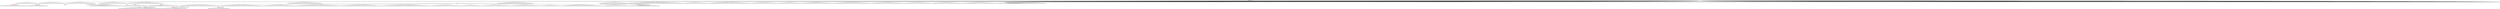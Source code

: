 digraph g {
	"55" -> "56";
	"56" [color=indianred1, style=filled, label="8"];
	"54" -> "55";
	"55" [label="28"];
	"50" -> "51";
	"51" [color=indianred1, style=filled, label="12"];
	"49" -> "50";
	"50" [label="2"];
	"42" -> "43";
	"43" [label="33"];
	"38" -> "39";
	"39" [label="30"];
	"38" -> "40";
	"40" [label="23"];
	"36" -> "37";
	"37" [color=indianred1, style=filled, label="32"];
	"35" -> "36";
	"36" [label="43"];
	"31" -> "32";
	"32" [color=indianred1, style=filled, label="5"];
	"30" -> "31";
	"31" [label="22"];
	"26" -> "27";
	"27" [color=indianred1, style=filled, label="31"];
	"24" -> "25";
	"25" [label="21"];
	"24" -> "26";
	"26" [label="50"];
	"16" -> "17";
	"17" [color=indianred1, style=filled, label="10"];
	"15" -> "16";
	"16" [label="38"];
	"15" -> "18";
	"18" [label="9"];
	"15" -> "19";
	"19" [label="14"];
	"7" -> "8";
	"8" [color=indianred1, style=filled, label="35"];
	"6" -> "7";
	"7" [label="11"];
	"5" -> "6";
	"6" [label="35"];
	"5" -> "9";
	"9" [label="27"];
	"5" -> "10";
	"10" [label="1"];
	"5" -> "11";
	"11" [label="24"];
	"5" -> "12";
	"12" [label="39"];
	"5" -> "13";
	"13" [label="25"];
	"5" -> "14";
	"14" [label="4"];
	"5" -> "15";
	"15" [label="10"];
	"5" -> "20";
	"20" [label="42"];
	"5" -> "21";
	"21" [label="47"];
	"5" -> "22";
	"22" [label="41"];
	"5" -> "23";
	"23" [label="49"];
	"5" -> "24";
	"24" [label="31"];
	"5" -> "28";
	"28" [label="46"];
	"5" -> "29";
	"29" [label="15"];
	"4" -> "5";
	"5" [color=indianred1, style=filled, label="44"];
	"1" -> "2";
	"2" [label="34"];
	"0" -> "1";
	"1" [label="40"];
	"0" -> "3";
	"3" [label="48"];
	"0" -> "4";
	"4" [label="44"];
	"0" -> "30";
	"30" [label="5"];
	"0" -> "33";
	"33" [label="3"];
	"0" -> "34";
	"34" [label="18"];
	"0" -> "35";
	"35" [label="32"];
	"0" -> "38";
	"38" [label="19"];
	"0" -> "41";
	"41" [label="17"];
	"0" -> "42";
	"42" [label="36"];
	"0" -> "44";
	"44" [label="20"];
	"0" -> "45";
	"45" [label="26"];
	"0" -> "46";
	"46" [label="6"];
	"0" -> "47";
	"47" [label="45"];
	"0" -> "48";
	"48" [label="13"];
	"0" -> "49";
	"49" [label="12"];
	"0" -> "52";
	"52" [label="29"];
	"0" -> "53";
	"53" [label="37"];
	"0" -> "54";
	"54" [label="8"];
	"0" -> "57";
	"57" [label="16"];
	"0" -> "58";
	"58" [label="7"];
	"0" [label="germline"];
	"0" -> "cell1";
	"cell1" [shape=box];
	"0" -> "cell2";
	"cell2" [shape=box];
	"23" -> "cell3";
	"cell3" [shape=box];
	"34" -> "cell4";
	"cell4" [shape=box];
	"0" -> "cell5";
	"cell5" [shape=box];
	"0" -> "cell6";
	"cell6" [shape=box];
	"1" -> "cell7";
	"cell7" [shape=box];
	"0" -> "cell8";
	"cell8" [shape=box];
	"0" -> "cell9";
	"cell9" [shape=box];
	"0" -> "cell10";
	"cell10" [shape=box];
	"0" -> "cell11";
	"cell11" [shape=box];
	"54" -> "cell12";
	"cell12" [shape=box];
	"0" -> "cell13";
	"cell13" [shape=box];
	"0" -> "cell14";
	"cell14" [shape=box];
	"39" -> "cell15";
	"cell15" [shape=box];
	"9" -> "cell16";
	"cell16" [shape=box];
	"0" -> "cell17";
	"cell17" [shape=box];
	"27" -> "cell18";
	"cell18" [shape=box];
	"0" -> "cell19";
	"cell19" [shape=box];
	"0" -> "cell20";
	"cell20" [shape=box];
	"52" -> "cell21";
	"cell21" [shape=box];
	"17" -> "cell22";
	"cell22" [shape=box];
	"0" -> "cell23";
	"cell23" [shape=box];
	"0" -> "cell24";
	"cell24" [shape=box];
	"0" -> "cell25";
	"cell25" [shape=box];
	"0" -> "cell26";
	"cell26" [shape=box];
	"0" -> "cell27";
	"cell27" [shape=box];
	"53" -> "cell28";
	"cell28" [shape=box];
	"0" -> "cell29";
	"cell29" [shape=box];
	"33" -> "cell30";
	"cell30" [shape=box];
	"30" -> "cell31";
	"cell31" [shape=box];
	"0" -> "cell32";
	"cell32" [shape=box];
	"58" -> "cell33";
	"cell33" [shape=box];
	"0" -> "cell34";
	"cell34" [shape=box];
	"0" -> "cell35";
	"cell35" [shape=box];
	"0" -> "cell36";
	"cell36" [shape=box];
	"53" -> "cell37";
	"cell37" [shape=box];
	"21" -> "cell38";
	"cell38" [shape=box];
	"0" -> "cell39";
	"cell39" [shape=box];
	"20" -> "cell40";
	"cell40" [shape=box];
	"0" -> "cell41";
	"cell41" [shape=box];
	"15" -> "cell42";
	"cell42" [shape=box];
	"0" -> "cell43";
	"cell43" [shape=box];
	"56" -> "cell44";
	"cell44" [shape=box];
	"0" -> "cell45";
	"cell45" [shape=box];
	"48" -> "cell46";
	"cell46" [shape=box];
	"33" -> "cell47";
	"cell47" [shape=box];
	"0" -> "cell48";
	"cell48" [shape=box];
	"13" -> "cell49";
	"cell49" [shape=box];
	"0" -> "cell50";
	"cell50" [shape=box];
	"0" -> "cell51";
	"cell51" [shape=box];
	"14" -> "cell52";
	"cell52" [shape=box];
	"48" -> "cell53";
	"cell53" [shape=box];
	"0" -> "cell54";
	"cell54" [shape=box];
	"0" -> "cell55";
	"cell55" [shape=box];
	"0" -> "cell56";
	"cell56" [shape=box];
	"11" -> "cell57";
	"cell57" [shape=box];
	"52" -> "cell58";
	"cell58" [shape=box];
	"0" -> "cell59";
	"cell59" [shape=box];
	"0" -> "cell60";
	"cell60" [shape=box];
	"35" -> "cell61";
	"cell61" [shape=box];
	"0" -> "cell62";
	"cell62" [shape=box];
	"30" -> "cell63";
	"cell63" [shape=box];
	"0" -> "cell64";
	"cell64" [shape=box];
	"6" -> "cell65";
	"cell65" [shape=box];
	"0" -> "cell66";
	"cell66" [shape=box];
	"0" -> "cell67";
	"cell67" [shape=box];
	"0" -> "cell68";
	"cell68" [shape=box];
	"52" -> "cell69";
	"cell69" [shape=box];
	"58" -> "cell70";
	"cell70" [shape=box];
	"27" -> "cell71";
	"cell71" [shape=box];
	"8" -> "cell72";
	"cell72" [shape=box];
	"45" -> "cell73";
	"cell73" [shape=box];
	"0" -> "cell74";
	"cell74" [shape=box];
	"46" -> "cell75";
	"cell75" [shape=box];
	"0" -> "cell76";
	"cell76" [shape=box];
	"27" -> "cell77";
	"cell77" [shape=box];
	"0" -> "cell78";
	"cell78" [shape=box];
	"0" -> "cell79";
	"cell79" [shape=box];
	"0" -> "cell80";
	"cell80" [shape=box];
	"0" -> "cell81";
	"cell81" [shape=box];
	"15" -> "cell82";
	"cell82" [shape=box];
	"0" -> "cell83";
	"cell83" [shape=box];
	"0" -> "cell84";
	"cell84" [shape=box];
	"27" -> "cell85";
	"cell85" [shape=box];
	"33" -> "cell86";
	"cell86" [shape=box];
	"23" -> "cell87";
	"cell87" [shape=box];
	"27" -> "cell88";
	"cell88" [shape=box];
	"23" -> "cell89";
	"cell89" [shape=box];
	"45" -> "cell90";
	"cell90" [shape=box];
	"24" -> "cell91";
	"cell91" [shape=box];
	"0" -> "cell92";
	"cell92" [shape=box];
	"11" -> "cell93";
	"cell93" [shape=box];
	"12" -> "cell94";
	"cell94" [shape=box];
	"0" -> "cell95";
	"cell95" [shape=box];
	"0" -> "cell96";
	"cell96" [shape=box];
	"24" -> "cell97";
	"cell97" [shape=box];
	"0" -> "cell98";
	"cell98" [shape=box];
	"46" -> "cell99";
	"cell99" [shape=box];
	"0" -> "cell100";
	"cell100" [shape=box];
	"0" -> "cell101";
	"cell101" [shape=box];
	"0" -> "cell102";
	"cell102" [shape=box];
	"0" -> "cell103";
	"cell103" [shape=box];
	"51" -> "cell104";
	"cell104" [shape=box];
	"0" -> "cell105";
	"cell105" [shape=box];
	"0" -> "cell106";
	"cell106" [shape=box];
	"15" -> "cell107";
	"cell107" [shape=box];
	"0" -> "cell108";
	"cell108" [shape=box];
	"0" -> "cell109";
	"cell109" [shape=box];
	"0" -> "cell110";
	"cell110" [shape=box];
	"24" -> "cell111";
	"cell111" [shape=box];
	"28" -> "cell112";
	"cell112" [shape=box];
	"0" -> "cell113";
	"cell113" [shape=box];
	"11" -> "cell114";
	"cell114" [shape=box];
	"29" -> "cell115";
	"cell115" [shape=box];
	"0" -> "cell116";
	"cell116" [shape=box];
	"54" -> "cell117";
	"cell117" [shape=box];
	"35" -> "cell118";
	"cell118" [shape=box];
	"0" -> "cell119";
	"cell119" [shape=box];
	"0" -> "cell120";
	"cell120" [shape=box];
	"53" -> "cell121";
	"cell121" [shape=box];
	"0" -> "cell122";
	"cell122" [shape=box];
	"0" -> "cell123";
	"cell123" [shape=box];
	"2" -> "cell124";
	"cell124" [shape=box];
	"10" -> "cell125";
	"cell125" [shape=box];
	"34" -> "cell126";
	"cell126" [shape=box];
	"45" -> "cell127";
	"cell127" [shape=box];
	"45" -> "cell128";
	"cell128" [shape=box];
	"0" -> "cell129";
	"cell129" [shape=box];
	"0" -> "cell130";
	"cell130" [shape=box];
	"57" -> "cell131";
	"cell131" [shape=box];
	"0" -> "cell132";
	"cell132" [shape=box];
	"7" -> "cell133";
	"cell133" [shape=box];
	"27" -> "cell134";
	"cell134" [shape=box];
	"44" -> "cell135";
	"cell135" [shape=box];
	"46" -> "cell136";
	"cell136" [shape=box];
	"0" -> "cell137";
	"cell137" [shape=box];
	"6" -> "cell138";
	"cell138" [shape=box];
	"0" -> "cell139";
	"cell139" [shape=box];
	"0" -> "cell140";
	"cell140" [shape=box];
	"32" -> "cell141";
	"cell141" [shape=box];
	"0" -> "cell142";
	"cell142" [shape=box];
	"21" -> "cell143";
	"cell143" [shape=box];
	"56" -> "cell144";
	"cell144" [shape=box];
	"23" -> "cell145";
	"cell145" [shape=box];
	"41" -> "cell146";
	"cell146" [shape=box];
	"0" -> "cell147";
	"cell147" [shape=box];
	"4" -> "cell148";
	"cell148" [shape=box];
	"11" -> "cell149";
	"cell149" [shape=box];
	"48" -> "cell150";
	"cell150" [shape=box];
	"0" -> "cell151";
	"cell151" [shape=box];
	"0" -> "cell152";
	"cell152" [shape=box];
	"54" -> "cell153";
	"cell153" [shape=box];
	"17" -> "cell154";
	"cell154" [shape=box];
	"15" -> "cell155";
	"cell155" [shape=box];
	"0" -> "cell156";
	"cell156" [shape=box];
	"34" -> "cell157";
	"cell157" [shape=box];
	"22" -> "cell158";
	"cell158" [shape=box];
	"0" -> "cell159";
	"cell159" [shape=box];
	"0" -> "cell160";
	"cell160" [shape=box];
	"0" -> "cell161";
	"cell161" [shape=box];
	"42" -> "cell162";
	"cell162" [shape=box];
	"0" -> "cell163";
	"cell163" [shape=box];
	"4" -> "cell164";
	"cell164" [shape=box];
	"0" -> "cell165";
	"cell165" [shape=box];
	"45" -> "cell166";
	"cell166" [shape=box];
	"0" -> "cell167";
	"cell167" [shape=box];
	"49" -> "cell168";
	"cell168" [shape=box];
	"3" -> "cell169";
	"cell169" [shape=box];
	"0" -> "cell170";
	"cell170" [shape=box];
	"0" -> "cell171";
	"cell171" [shape=box];
	"44" -> "cell172";
	"cell172" [shape=box];
	"0" -> "cell173";
	"cell173" [shape=box];
	"0" -> "cell174";
	"cell174" [shape=box];
	"6" -> "cell175";
	"cell175" [shape=box];
	"1" -> "cell176";
	"cell176" [shape=box];
	"53" -> "cell177";
	"cell177" [shape=box];
	"49" -> "cell178";
	"cell178" [shape=box];
	"13" -> "cell179";
	"cell179" [shape=box];
	"35" -> "cell180";
	"cell180" [shape=box];
	"0" -> "cell181";
	"cell181" [shape=box];
	"46" -> "cell182";
	"cell182" [shape=box];
	"52" -> "cell183";
	"cell183" [shape=box];
	"12" -> "cell184";
	"cell184" [shape=box];
	"27" -> "cell185";
	"cell185" [shape=box];
	"47" -> "cell186";
	"cell186" [shape=box];
	"0" -> "cell187";
	"cell187" [shape=box];
	"0" -> "cell188";
	"cell188" [shape=box];
	"0" -> "cell189";
	"cell189" [shape=box];
	"0" -> "cell190";
	"cell190" [shape=box];
	"0" -> "cell191";
	"cell191" [shape=box];
	"58" -> "cell192";
	"cell192" [shape=box];
	"38" -> "cell193";
	"cell193" [shape=box];
	"18" -> "cell194";
	"cell194" [shape=box];
	"27" -> "cell195";
	"cell195" [shape=box];
	"15" -> "cell196";
	"cell196" [shape=box];
	"40" -> "cell197";
	"cell197" [shape=box];
	"48" -> "cell198";
	"cell198" [shape=box];
	"37" -> "cell199";
	"cell199" [shape=box];
	"0" -> "cell200";
	"cell200" [shape=box];
	"0" -> "cell201";
	"cell201" [shape=box];
	"12" -> "cell202";
	"cell202" [shape=box];
	"0" -> "cell203";
	"cell203" [shape=box];
	"56" -> "cell204";
	"cell204" [shape=box];
	"34" -> "cell205";
	"cell205" [shape=box];
	"0" -> "cell206";
	"cell206" [shape=box];
	"0" -> "cell207";
	"cell207" [shape=box];
	"0" -> "cell208";
	"cell208" [shape=box];
	"0" -> "cell209";
	"cell209" [shape=box];
	"0" -> "cell210";
	"cell210" [shape=box];
	"0" -> "cell211";
	"cell211" [shape=box];
	"45" -> "cell212";
	"cell212" [shape=box];
	"53" -> "cell213";
	"cell213" [shape=box];
	"0" -> "cell214";
	"cell214" [shape=box];
	"41" -> "cell215";
	"cell215" [shape=box];
	"22" -> "cell216";
	"cell216" [shape=box];
	"0" -> "cell217";
	"cell217" [shape=box];
	"54" -> "cell218";
	"cell218" [shape=box];
	"12" -> "cell219";
	"cell219" [shape=box];
	"11" -> "cell220";
	"cell220" [shape=box];
	"0" -> "cell221";
	"cell221" [shape=box];
	"0" -> "cell222";
	"cell222" [shape=box];
	"14" -> "cell223";
	"cell223" [shape=box];
	"23" -> "cell224";
	"cell224" [shape=box];
	"4" -> "cell225";
	"cell225" [shape=box];
	"0" -> "cell226";
	"cell226" [shape=box];
	"0" -> "cell227";
	"cell227" [shape=box];
	"41" -> "cell228";
	"cell228" [shape=box];
	"41" -> "cell229";
	"cell229" [shape=box];
	"3" -> "cell230";
	"cell230" [shape=box];
	"42" -> "cell231";
	"cell231" [shape=box];
	"47" -> "cell232";
	"cell232" [shape=box];
	"0" -> "cell233";
	"cell233" [shape=box];
	"52" -> "cell234";
	"cell234" [shape=box];
	"0" -> "cell235";
	"cell235" [shape=box];
	"0" -> "cell236";
	"cell236" [shape=box];
	"20" -> "cell237";
	"cell237" [shape=box];
	"20" -> "cell238";
	"cell238" [shape=box];
	"54" -> "cell239";
	"cell239" [shape=box];
	"29" -> "cell240";
	"cell240" [shape=box];
	"15" -> "cell241";
	"cell241" [shape=box];
	"0" -> "cell242";
	"cell242" [shape=box];
	"12" -> "cell243";
	"cell243" [shape=box];
	"0" -> "cell244";
	"cell244" [shape=box];
	"0" -> "cell245";
	"cell245" [shape=box];
	"0" -> "cell246";
	"cell246" [shape=box];
	"0" -> "cell247";
	"cell247" [shape=box];
	"41" -> "cell248";
	"cell248" [shape=box];
	"1" -> "cell249";
	"cell249" [shape=box];
	"9" -> "cell250";
	"cell250" [shape=box];
	"0" -> "cell251";
	"cell251" [shape=box];
	"38" -> "cell252";
	"cell252" [shape=box];
	"29" -> "cell253";
	"cell253" [shape=box];
	"0" -> "cell254";
	"cell254" [shape=box];
	"10" -> "cell255";
	"cell255" [shape=box];
	"37" -> "cell256";
	"cell256" [shape=box];
	"52" -> "cell257";
	"cell257" [shape=box];
	"0" -> "cell258";
	"cell258" [shape=box];
	"0" -> "cell259";
	"cell259" [shape=box];
	"51" -> "cell260";
	"cell260" [shape=box];
	"4" -> "cell261";
	"cell261" [shape=box];
	"0" -> "cell262";
	"cell262" [shape=box];
	"46" -> "cell263";
	"cell263" [shape=box];
	"0" -> "cell264";
	"cell264" [shape=box];
	"0" -> "cell265";
	"cell265" [shape=box];
	"23" -> "cell266";
	"cell266" [shape=box];
	"0" -> "cell267";
	"cell267" [shape=box];
	"55" -> "cell268";
	"cell268" [shape=box];
	"49" -> "cell269";
	"cell269" [shape=box];
	"0" -> "cell270";
	"cell270" [shape=box];
	"0" -> "cell271";
	"cell271" [shape=box];
	"29" -> "cell272";
	"cell272" [shape=box];
	"0" -> "cell273";
	"cell273" [shape=box];
	"27" -> "cell274";
	"cell274" [shape=box];
	"0" -> "cell275";
	"cell275" [shape=box];
	"0" -> "cell276";
	"cell276" [shape=box];
	"0" -> "cell277";
	"cell277" [shape=box];
	"12" -> "cell278";
	"cell278" [shape=box];
	"0" -> "cell279";
	"cell279" [shape=box];
	"57" -> "cell280";
	"cell280" [shape=box];
	"0" -> "cell281";
	"cell281" [shape=box];
	"0" -> "cell282";
	"cell282" [shape=box];
	"23" -> "cell283";
	"cell283" [shape=box];
	"17" -> "cell284";
	"cell284" [shape=box];
	"46" -> "cell285";
	"cell285" [shape=box];
	"22" -> "cell286";
	"cell286" [shape=box];
	"0" -> "cell287";
	"cell287" [shape=box];
	"0" -> "cell288";
	"cell288" [shape=box];
	"0" -> "cell289";
	"cell289" [shape=box];
	"0" -> "cell290";
	"cell290" [shape=box];
	"46" -> "cell291";
	"cell291" [shape=box];
	"29" -> "cell292";
	"cell292" [shape=box];
	"0" -> "cell293";
	"cell293" [shape=box];
	"0" -> "cell294";
	"cell294" [shape=box];
	"51" -> "cell295";
	"cell295" [shape=box];
	"12" -> "cell296";
	"cell296" [shape=box];
	"0" -> "cell297";
	"cell297" [shape=box];
	"21" -> "cell298";
	"cell298" [shape=box];
	"38" -> "cell299";
	"cell299" [shape=box];
	"0" -> "cell300";
	"cell300" [shape=box];
	"0" -> "cell301";
	"cell301" [shape=box];
	"0" -> "cell302";
	"cell302" [shape=box];
	"0" -> "cell303";
	"cell303" [shape=box];
	"0" -> "cell304";
	"cell304" [shape=box];
	"0" -> "cell305";
	"cell305" [shape=box];
	"0" -> "cell306";
	"cell306" [shape=box];
	"37" -> "cell307";
	"cell307" [shape=box];
	"34" -> "cell308";
	"cell308" [shape=box];
	"13" -> "cell309";
	"cell309" [shape=box];
	"0" -> "cell310";
	"cell310" [shape=box];
	"29" -> "cell311";
	"cell311" [shape=box];
	"58" -> "cell312";
	"cell312" [shape=box];
	"0" -> "cell313";
	"cell313" [shape=box];
	"0" -> "cell314";
	"cell314" [shape=box];
	"19" -> "cell315";
	"cell315" [shape=box];
	"0" -> "cell316";
	"cell316" [shape=box];
	"10" -> "cell317";
	"cell317" [shape=box];
	"0" -> "cell318";
	"cell318" [shape=box];
	"0" -> "cell319";
	"cell319" [shape=box];
	"54" -> "cell320";
	"cell320" [shape=box];
	"0" -> "cell321";
	"cell321" [shape=box];
	"0" -> "cell322";
	"cell322" [shape=box];
	"0" -> "cell323";
	"cell323" [shape=box];
	"0" -> "cell324";
	"cell324" [shape=box];
	"0" -> "cell325";
	"cell325" [shape=box];
	"18" -> "cell326";
	"cell326" [shape=box];
	"0" -> "cell327";
	"cell327" [shape=box];
	"47" -> "cell328";
	"cell328" [shape=box];
	"0" -> "cell329";
	"cell329" [shape=box];
	"0" -> "cell330";
	"cell330" [shape=box];
	"34" -> "cell331";
	"cell331" [shape=box];
	"23" -> "cell332";
	"cell332" [shape=box];
	"0" -> "cell333";
	"cell333" [shape=box];
	"56" -> "cell334";
	"cell334" [shape=box];
	"0" -> "cell335";
	"cell335" [shape=box];
	"32" -> "cell336";
	"cell336" [shape=box];
	"35" -> "cell337";
	"cell337" [shape=box];
	"0" -> "cell338";
	"cell338" [shape=box];
	"0" -> "cell339";
	"cell339" [shape=box];
	"0" -> "cell340";
	"cell340" [shape=box];
	"35" -> "cell341";
	"cell341" [shape=box];
	"0" -> "cell342";
	"cell342" [shape=box];
	"0" -> "cell343";
	"cell343" [shape=box];
	"0" -> "cell344";
	"cell344" [shape=box];
	"0" -> "cell345";
	"cell345" [shape=box];
	"15" -> "cell346";
	"cell346" [shape=box];
	"0" -> "cell347";
	"cell347" [shape=box];
	"51" -> "cell348";
	"cell348" [shape=box];
	"0" -> "cell349";
	"cell349" [shape=box];
	"0" -> "cell350";
	"cell350" [shape=box];
	"45" -> "cell351";
	"cell351" [shape=box];
	"30" -> "cell352";
	"cell352" [shape=box];
	"0" -> "cell353";
	"cell353" [shape=box];
	"1" -> "cell354";
	"cell354" [shape=box];
	"0" -> "cell355";
	"cell355" [shape=box];
	"53" -> "cell356";
	"cell356" [shape=box];
	"44" -> "cell357";
	"cell357" [shape=box];
	"52" -> "cell358";
	"cell358" [shape=box];
	"57" -> "cell359";
	"cell359" [shape=box];
	"4" -> "cell360";
	"cell360" [shape=box];
	"27" -> "cell361";
	"cell361" [shape=box];
	"0" -> "cell362";
	"cell362" [shape=box];
	"0" -> "cell363";
	"cell363" [shape=box];
	"9" -> "cell364";
	"cell364" [shape=box];
	"0" -> "cell365";
	"cell365" [shape=box];
	"0" -> "cell366";
	"cell366" [shape=box];
	"3" -> "cell367";
	"cell367" [shape=box];
	"16" -> "cell368";
	"cell368" [shape=box];
	"34" -> "cell369";
	"cell369" [shape=box];
	"0" -> "cell370";
	"cell370" [shape=box];
	"3" -> "cell371";
	"cell371" [shape=box];
	"0" -> "cell372";
	"cell372" [shape=box];
	"0" -> "cell373";
	"cell373" [shape=box];
	"37" -> "cell374";
	"cell374" [shape=box];
	"9" -> "cell375";
	"cell375" [shape=box];
	"0" -> "cell376";
	"cell376" [shape=box];
	"0" -> "cell377";
	"cell377" [shape=box];
	"9" -> "cell378";
	"cell378" [shape=box];
	"57" -> "cell379";
	"cell379" [shape=box];
	"0" -> "cell380";
	"cell380" [shape=box];
	"0" -> "cell381";
	"cell381" [shape=box];
	"0" -> "cell382";
	"cell382" [shape=box];
	"0" -> "cell383";
	"cell383" [shape=box];
	"52" -> "cell384";
	"cell384" [shape=box];
	"38" -> "cell385";
	"cell385" [shape=box];
	"0" -> "cell386";
	"cell386" [shape=box];
	"0" -> "cell387";
	"cell387" [shape=box];
	"24" -> "cell388";
	"cell388" [shape=box];
	"20" -> "cell389";
	"cell389" [shape=box];
	"41" -> "cell390";
	"cell390" [shape=box];
	"0" -> "cell391";
	"cell391" [shape=box];
	"3" -> "cell392";
	"cell392" [shape=box];
	"34" -> "cell393";
	"cell393" [shape=box];
	"6" -> "cell394";
	"cell394" [shape=box];
	"3" -> "cell395";
	"cell395" [shape=box];
	"0" -> "cell396";
	"cell396" [shape=box];
	"0" -> "cell397";
	"cell397" [shape=box];
	"0" -> "cell398";
	"cell398" [shape=box];
	"0" -> "cell399";
	"cell399" [shape=box];
	"0" -> "cell400";
	"cell400" [shape=box];
	"0" -> "cell401";
	"cell401" [shape=box];
	"6" -> "cell402";
	"cell402" [shape=box];
	"12" -> "cell403";
	"cell403" [shape=box];
	"0" -> "cell404";
	"cell404" [shape=box];
	"0" -> "cell405";
	"cell405" [shape=box];
	"3" -> "cell406";
	"cell406" [shape=box];
	"0" -> "cell407";
	"cell407" [shape=box];
	"0" -> "cell408";
	"cell408" [shape=box];
	"3" -> "cell409";
	"cell409" [shape=box];
	"0" -> "cell410";
	"cell410" [shape=box];
	"0" -> "cell411";
	"cell411" [shape=box];
	"22" -> "cell412";
	"cell412" [shape=box];
	"12" -> "cell413";
	"cell413" [shape=box];
	"0" -> "cell414";
	"cell414" [shape=box];
	"0" -> "cell415";
	"cell415" [shape=box];
	"0" -> "cell416";
	"cell416" [shape=box];
	"0" -> "cell417";
	"cell417" [shape=box];
	"0" -> "cell418";
	"cell418" [shape=box];
	"4" -> "cell419";
	"cell419" [shape=box];
	"0" -> "cell420";
	"cell420" [shape=box];
	"48" -> "cell421";
	"cell421" [shape=box];
	"0" -> "cell422";
	"cell422" [shape=box];
	"55" -> "cell423";
	"cell423" [shape=box];
	"0" -> "cell424";
	"cell424" [shape=box];
	"27" -> "cell425";
	"cell425" [shape=box];
	"29" -> "cell426";
	"cell426" [shape=box];
	"56" -> "cell427";
	"cell427" [shape=box];
	"0" -> "cell428";
	"cell428" [shape=box];
	"0" -> "cell429";
	"cell429" [shape=box];
	"44" -> "cell430";
	"cell430" [shape=box];
	"6" -> "cell431";
	"cell431" [shape=box];
	"34" -> "cell432";
	"cell432" [shape=box];
	"0" -> "cell433";
	"cell433" [shape=box];
	"0" -> "cell434";
	"cell434" [shape=box];
	"0" -> "cell435";
	"cell435" [shape=box];
	"0" -> "cell436";
	"cell436" [shape=box];
	"0" -> "cell437";
	"cell437" [shape=box];
	"52" -> "cell438";
	"cell438" [shape=box];
	"47" -> "cell439";
	"cell439" [shape=box];
	"12" -> "cell440";
	"cell440" [shape=box];
	"27" -> "cell441";
	"cell441" [shape=box];
	"56" -> "cell442";
	"cell442" [shape=box];
	"0" -> "cell443";
	"cell443" [shape=box];
	"0" -> "cell444";
	"cell444" [shape=box];
	"0" -> "cell445";
	"cell445" [shape=box];
	"27" -> "cell446";
	"cell446" [shape=box];
	"34" -> "cell447";
	"cell447" [shape=box];
	"0" -> "cell448";
	"cell448" [shape=box];
	"4" -> "cell449";
	"cell449" [shape=box];
	"0" -> "cell450";
	"cell450" [shape=box];
	"0" -> "cell451";
	"cell451" [shape=box];
	"0" -> "cell452";
	"cell452" [shape=box];
	"0" -> "cell453";
	"cell453" [shape=box];
	"0" -> "cell454";
	"cell454" [shape=box];
	"24" -> "cell455";
	"cell455" [shape=box];
	"0" -> "cell456";
	"cell456" [shape=box];
	"15" -> "cell457";
	"cell457" [shape=box];
	"0" -> "cell458";
	"cell458" [shape=box];
	"0" -> "cell459";
	"cell459" [shape=box];
	"46" -> "cell460";
	"cell460" [shape=box];
	"52" -> "cell461";
	"cell461" [shape=box];
	"21" -> "cell462";
	"cell462" [shape=box];
	"30" -> "cell463";
	"cell463" [shape=box];
	"0" -> "cell464";
	"cell464" [shape=box];
	"0" -> "cell465";
	"cell465" [shape=box];
	"3" -> "cell466";
	"cell466" [shape=box];
	"0" -> "cell467";
	"cell467" [shape=box];
	"0" -> "cell468";
	"cell468" [shape=box];
	"6" -> "cell469";
	"cell469" [shape=box];
	"0" -> "cell470";
	"cell470" [shape=box];
	"0" -> "cell471";
	"cell471" [shape=box];
	"0" -> "cell472";
	"cell472" [shape=box];
	"20" -> "cell473";
	"cell473" [shape=box];
	"17" -> "cell474";
	"cell474" [shape=box];
	"0" -> "cell475";
	"cell475" [shape=box];
	"0" -> "cell476";
	"cell476" [shape=box];
	"0" -> "cell477";
	"cell477" [shape=box];
	"32" -> "cell478";
	"cell478" [shape=box];
	"0" -> "cell479";
	"cell479" [shape=box];
	"20" -> "cell480";
	"cell480" [shape=box];
	"27" -> "cell481";
	"cell481" [shape=box];
	"0" -> "cell482";
	"cell482" [shape=box];
	"0" -> "cell483";
	"cell483" [shape=box];
	"0" -> "cell484";
	"cell484" [shape=box];
	"0" -> "cell485";
	"cell485" [shape=box];
	"0" -> "cell486";
	"cell486" [shape=box];
	"22" -> "cell487";
	"cell487" [shape=box];
	"12" -> "cell488";
	"cell488" [shape=box];
	"0" -> "cell489";
	"cell489" [shape=box];
	"0" -> "cell490";
	"cell490" [shape=box];
	"0" -> "cell491";
	"cell491" [shape=box];
	"0" -> "cell492";
	"cell492" [shape=box];
	"6" -> "cell493";
	"cell493" [shape=box];
	"0" -> "cell494";
	"cell494" [shape=box];
	"0" -> "cell495";
	"cell495" [shape=box];
	"3" -> "cell496";
	"cell496" [shape=box];
	"21" -> "cell497";
	"cell497" [shape=box];
	"0" -> "cell498";
	"cell498" [shape=box];
	"28" -> "cell499";
	"cell499" [shape=box];
	"38" -> "cell500";
	"cell500" [shape=box];
	"24" -> "cell501";
	"cell501" [shape=box];
	"0" -> "cell502";
	"cell502" [shape=box];
	"0" -> "cell503";
	"cell503" [shape=box];
	"53" -> "cell504";
	"cell504" [shape=box];
	"0" -> "cell505";
	"cell505" [shape=box];
	"28" -> "cell506";
	"cell506" [shape=box];
	"21" -> "cell507";
	"cell507" [shape=box];
	"0" -> "cell508";
	"cell508" [shape=box];
	"0" -> "cell509";
	"cell509" [shape=box];
	"0" -> "cell510";
	"cell510" [shape=box];
	"24" -> "cell511";
	"cell511" [shape=box];
	"23" -> "cell512";
	"cell512" [shape=box];
	"0" -> "cell513";
	"cell513" [shape=box];
	"21" -> "cell514";
	"cell514" [shape=box];
	"0" -> "cell515";
	"cell515" [shape=box];
	"10" -> "cell516";
	"cell516" [shape=box];
	"27" -> "cell517";
	"cell517" [shape=box];
	"4" -> "cell518";
	"cell518" [shape=box];
	"48" -> "cell519";
	"cell519" [shape=box];
	"52" -> "cell520";
	"cell520" [shape=box];
	"6" -> "cell521";
	"cell521" [shape=box];
	"0" -> "cell522";
	"cell522" [shape=box];
	"28" -> "cell523";
	"cell523" [shape=box];
	"0" -> "cell524";
	"cell524" [shape=box];
	"0" -> "cell525";
	"cell525" [shape=box];
	"35" -> "cell526";
	"cell526" [shape=box];
	"6" -> "cell527";
	"cell527" [shape=box];
	"44" -> "cell528";
	"cell528" [shape=box];
	"0" -> "cell529";
	"cell529" [shape=box];
	"0" -> "cell530";
	"cell530" [shape=box];
	"4" -> "cell531";
	"cell531" [shape=box];
	"0" -> "cell532";
	"cell532" [shape=box];
	"0" -> "cell533";
	"cell533" [shape=box];
	"57" -> "cell534";
	"cell534" [shape=box];
	"0" -> "cell535";
	"cell535" [shape=box];
	"0" -> "cell536";
	"cell536" [shape=box];
	"0" -> "cell537";
	"cell537" [shape=box];
	"0" -> "cell538";
	"cell538" [shape=box];
	"0" -> "cell539";
	"cell539" [shape=box];
	"41" -> "cell540";
	"cell540" [shape=box];
	"34" -> "cell541";
	"cell541" [shape=box];
	"44" -> "cell542";
	"cell542" [shape=box];
	"39" -> "cell543";
	"cell543" [shape=box];
	"35" -> "cell544";
	"cell544" [shape=box];
	"0" -> "cell545";
	"cell545" [shape=box];
	"0" -> "cell546";
	"cell546" [shape=box];
	"23" -> "cell547";
	"cell547" [shape=box];
	"0" -> "cell548";
	"cell548" [shape=box];
	"35" -> "cell549";
	"cell549" [shape=box];
	"0" -> "cell550";
	"cell550" [shape=box];
	"0" -> "cell551";
	"cell551" [shape=box];
	"0" -> "cell552";
	"cell552" [shape=box];
	"0" -> "cell553";
	"cell553" [shape=box];
	"6" -> "cell554";
	"cell554" [shape=box];
	"46" -> "cell555";
	"cell555" [shape=box];
	"30" -> "cell556";
	"cell556" [shape=box];
	"0" -> "cell557";
	"cell557" [shape=box];
	"0" -> "cell558";
	"cell558" [shape=box];
	"44" -> "cell559";
	"cell559" [shape=box];
	"0" -> "cell560";
	"cell560" [shape=box];
	"0" -> "cell561";
	"cell561" [shape=box];
	"36" -> "cell562";
	"cell562" [shape=box];
	"10" -> "cell563";
	"cell563" [shape=box];
	"0" -> "cell564";
	"cell564" [shape=box];
	"41" -> "cell565";
	"cell565" [shape=box];
	"0" -> "cell566";
	"cell566" [shape=box];
	"0" -> "cell567";
	"cell567" [shape=box];
	"8" -> "cell568";
	"cell568" [shape=box];
	"40" -> "cell569";
	"cell569" [shape=box];
	"0" -> "cell570";
	"cell570" [shape=box];
	"37" -> "cell571";
	"cell571" [shape=box];
	"0" -> "cell572";
	"cell572" [shape=box];
	"0" -> "cell573";
	"cell573" [shape=box];
	"3" -> "cell574";
	"cell574" [shape=box];
	"0" -> "cell575";
	"cell575" [shape=box];
	"0" -> "cell576";
	"cell576" [shape=box];
	"0" -> "cell577";
	"cell577" [shape=box];
	"0" -> "cell578";
	"cell578" [shape=box];
	"30" -> "cell579";
	"cell579" [shape=box];
	"0" -> "cell580";
	"cell580" [shape=box];
	"35" -> "cell581";
	"cell581" [shape=box];
	"46" -> "cell582";
	"cell582" [shape=box];
	"42" -> "cell583";
	"cell583" [shape=box];
	"0" -> "cell584";
	"cell584" [shape=box];
	"0" -> "cell585";
	"cell585" [shape=box];
	"23" -> "cell586";
	"cell586" [shape=box];
	"0" -> "cell587";
	"cell587" [shape=box];
	"0" -> "cell588";
	"cell588" [shape=box];
	"23" -> "cell589";
	"cell589" [shape=box];
	"34" -> "cell590";
	"cell590" [shape=box];
	"0" -> "cell591";
	"cell591" [shape=box];
	"2" -> "cell592";
	"cell592" [shape=box];
	"0" -> "cell593";
	"cell593" [shape=box];
	"0" -> "cell594";
	"cell594" [shape=box];
	"3" -> "cell595";
	"cell595" [shape=box];
	"0" -> "cell596";
	"cell596" [shape=box];
	"0" -> "cell597";
	"cell597" [shape=box];
	"0" -> "cell598";
	"cell598" [shape=box];
	"28" -> "cell599";
	"cell599" [shape=box];
	"57" -> "cell600";
	"cell600" [shape=box];
	"51" -> "cell601";
	"cell601" [shape=box];
	"0" -> "cell602";
	"cell602" [shape=box];
	"42" -> "cell603";
	"cell603" [shape=box];
	"13" -> "cell604";
	"cell604" [shape=box];
	"0" -> "cell605";
	"cell605" [shape=box];
	"45" -> "cell606";
	"cell606" [shape=box];
	"0" -> "cell607";
	"cell607" [shape=box];
	"0" -> "cell608";
	"cell608" [shape=box];
	"51" -> "cell609";
	"cell609" [shape=box];
	"0" -> "cell610";
	"cell610" [shape=box];
	"0" -> "cell611";
	"cell611" [shape=box];
	"0" -> "cell612";
	"cell612" [shape=box];
	"29" -> "cell613";
	"cell613" [shape=box];
	"0" -> "cell614";
	"cell614" [shape=box];
	"48" -> "cell615";
	"cell615" [shape=box];
	"6" -> "cell616";
	"cell616" [shape=box];
	"0" -> "cell617";
	"cell617" [shape=box];
	"38" -> "cell618";
	"cell618" [shape=box];
	"0" -> "cell619";
	"cell619" [shape=box];
	"33" -> "cell620";
	"cell620" [shape=box];
	"0" -> "cell621";
	"cell621" [shape=box];
	"8" -> "cell622";
	"cell622" [shape=box];
	"0" -> "cell623";
	"cell623" [shape=box];
	"0" -> "cell624";
	"cell624" [shape=box];
	"49" -> "cell625";
	"cell625" [shape=box];
	"0" -> "cell626";
	"cell626" [shape=box];
	"28" -> "cell627";
	"cell627" [shape=box];
	"0" -> "cell628";
	"cell628" [shape=box];
	"0" -> "cell629";
	"cell629" [shape=box];
	"47" -> "cell630";
	"cell630" [shape=box];
	"20" -> "cell631";
	"cell631" [shape=box];
	"0" -> "cell632";
	"cell632" [shape=box];
	"58" -> "cell633";
	"cell633" [shape=box];
	"0" -> "cell634";
	"cell634" [shape=box];
	"34" -> "cell635";
	"cell635" [shape=box];
	"4" -> "cell636";
	"cell636" [shape=box];
	"3" -> "cell637";
	"cell637" [shape=box];
	"3" -> "cell638";
	"cell638" [shape=box];
	"0" -> "cell639";
	"cell639" [shape=box];
	"0" -> "cell640";
	"cell640" [shape=box];
	"1" -> "cell641";
	"cell641" [shape=box];
	"0" -> "cell642";
	"cell642" [shape=box];
	"0" -> "cell643";
	"cell643" [shape=box];
	"0" -> "cell644";
	"cell644" [shape=box];
	"35" -> "cell645";
	"cell645" [shape=box];
	"0" -> "cell646";
	"cell646" [shape=box];
	"0" -> "cell647";
	"cell647" [shape=box];
	"2" -> "cell648";
	"cell648" [shape=box];
	"21" -> "cell649";
	"cell649" [shape=box];
	"0" -> "cell650";
	"cell650" [shape=box];
	"0" -> "cell651";
	"cell651" [shape=box];
	"14" -> "cell652";
	"cell652" [shape=box];
	"11" -> "cell653";
	"cell653" [shape=box];
	"0" -> "cell654";
	"cell654" [shape=box];
	"0" -> "cell655";
	"cell655" [shape=box];
	"12" -> "cell656";
	"cell656" [shape=box];
	"0" -> "cell657";
	"cell657" [shape=box];
	"0" -> "cell658";
	"cell658" [shape=box];
	"0" -> "cell659";
	"cell659" [shape=box];
	"0" -> "cell660";
	"cell660" [shape=box];
	"0" -> "cell661";
	"cell661" [shape=box];
	"37" -> "cell662";
	"cell662" [shape=box];
	"8" -> "cell663";
	"cell663" [shape=box];
	"0" -> "cell664";
	"cell664" [shape=box];
	"38" -> "cell665";
	"cell665" [shape=box];
	"0" -> "cell666";
	"cell666" [shape=box];
	"11" -> "cell667";
	"cell667" [shape=box];
	"43" -> "cell668";
	"cell668" [shape=box];
	"50" -> "cell669";
	"cell669" [shape=box];
	"0" -> "cell670";
	"cell670" [shape=box];
	"57" -> "cell671";
	"cell671" [shape=box];
	"0" -> "cell672";
	"cell672" [shape=box];
	"0" -> "cell673";
	"cell673" [shape=box];
	"0" -> "cell674";
	"cell674" [shape=box];
	"40" -> "cell675";
	"cell675" [shape=box];
	"0" -> "cell676";
	"cell676" [shape=box];
	"0" -> "cell677";
	"cell677" [shape=box];
	"0" -> "cell678";
	"cell678" [shape=box];
	"27" -> "cell679";
	"cell679" [shape=box];
	"0" -> "cell680";
	"cell680" [shape=box];
	"47" -> "cell681";
	"cell681" [shape=box];
	"46" -> "cell682";
	"cell682" [shape=box];
	"0" -> "cell683";
	"cell683" [shape=box];
	"0" -> "cell684";
	"cell684" [shape=box];
	"13" -> "cell685";
	"cell685" [shape=box];
	"23" -> "cell686";
	"cell686" [shape=box];
	"0" -> "cell687";
	"cell687" [shape=box];
	"13" -> "cell688";
	"cell688" [shape=box];
	"41" -> "cell689";
	"cell689" [shape=box];
	"3" -> "cell690";
	"cell690" [shape=box];
	"0" -> "cell691";
	"cell691" [shape=box];
	"53" -> "cell692";
	"cell692" [shape=box];
	"0" -> "cell693";
	"cell693" [shape=box];
	"0" -> "cell694";
	"cell694" [shape=box];
	"0" -> "cell695";
	"cell695" [shape=box];
	"35" -> "cell696";
	"cell696" [shape=box];
	"42" -> "cell697";
	"cell697" [shape=box];
	"0" -> "cell698";
	"cell698" [shape=box];
	"35" -> "cell699";
	"cell699" [shape=box];
	"0" -> "cell700";
	"cell700" [shape=box];
	"28" -> "cell701";
	"cell701" [shape=box];
	"0" -> "cell702";
	"cell702" [shape=box];
	"28" -> "cell703";
	"cell703" [shape=box];
	"0" -> "cell704";
	"cell704" [shape=box];
	"9" -> "cell705";
	"cell705" [shape=box];
	"0" -> "cell706";
	"cell706" [shape=box];
	"0" -> "cell707";
	"cell707" [shape=box];
	"54" -> "cell708";
	"cell708" [shape=box];
	"58" -> "cell709";
	"cell709" [shape=box];
	"0" -> "cell710";
	"cell710" [shape=box];
	"0" -> "cell711";
	"cell711" [shape=box];
	"0" -> "cell712";
	"cell712" [shape=box];
	"0" -> "cell713";
	"cell713" [shape=box];
	"0" -> "cell714";
	"cell714" [shape=box];
	"13" -> "cell715";
	"cell715" [shape=box];
	"45" -> "cell716";
	"cell716" [shape=box];
	"0" -> "cell717";
	"cell717" [shape=box];
	"25" -> "cell718";
	"cell718" [shape=box];
	"9" -> "cell719";
	"cell719" [shape=box];
	"0" -> "cell720";
	"cell720" [shape=box];
	"15" -> "cell721";
	"cell721" [shape=box];
	"17" -> "cell722";
	"cell722" [shape=box];
	"15" -> "cell723";
	"cell723" [shape=box];
	"29" -> "cell724";
	"cell724" [shape=box];
	"0" -> "cell725";
	"cell725" [shape=box];
	"0" -> "cell726";
	"cell726" [shape=box];
	"27" -> "cell727";
	"cell727" [shape=box];
	"0" -> "cell728";
	"cell728" [shape=box];
	"11" -> "cell729";
	"cell729" [shape=box];
	"31" -> "cell730";
	"cell730" [shape=box];
	"37" -> "cell731";
	"cell731" [shape=box];
	"38" -> "cell732";
	"cell732" [shape=box];
	"27" -> "cell733";
	"cell733" [shape=box];
	"0" -> "cell734";
	"cell734" [shape=box];
	"22" -> "cell735";
	"cell735" [shape=box];
	"29" -> "cell736";
	"cell736" [shape=box];
	"15" -> "cell737";
	"cell737" [shape=box];
	"58" -> "cell738";
	"cell738" [shape=box];
	"0" -> "cell739";
	"cell739" [shape=box];
	"0" -> "cell740";
	"cell740" [shape=box];
	"42" -> "cell741";
	"cell741" [shape=box];
	"0" -> "cell742";
	"cell742" [shape=box];
	"27" -> "cell743";
	"cell743" [shape=box];
	"23" -> "cell744";
	"cell744" [shape=box];
	"0" -> "cell745";
	"cell745" [shape=box];
	"0" -> "cell746";
	"cell746" [shape=box];
	"0" -> "cell747";
	"cell747" [shape=box];
	"3" -> "cell748";
	"cell748" [shape=box];
	"0" -> "cell749";
	"cell749" [shape=box];
	"30" -> "cell750";
	"cell750" [shape=box];
	"0" -> "cell751";
	"cell751" [shape=box];
	"0" -> "cell752";
	"cell752" [shape=box];
	"0" -> "cell753";
	"cell753" [shape=box];
	"0" -> "cell754";
	"cell754" [shape=box];
	"51" -> "cell755";
	"cell755" [shape=box];
	"0" -> "cell756";
	"cell756" [shape=box];
	"0" -> "cell757";
	"cell757" [shape=box];
	"0" -> "cell758";
	"cell758" [shape=box];
	"26" -> "cell759";
	"cell759" [shape=box];
	"0" -> "cell760";
	"cell760" [shape=box];
	"0" -> "cell761";
	"cell761" [shape=box];
	"30" -> "cell762";
	"cell762" [shape=box];
	"1" -> "cell763";
	"cell763" [shape=box];
	"49" -> "cell764";
	"cell764" [shape=box];
	"0" -> "cell765";
	"cell765" [shape=box];
	"0" -> "cell766";
	"cell766" [shape=box];
	"0" -> "cell767";
	"cell767" [shape=box];
	"0" -> "cell768";
	"cell768" [shape=box];
	"0" -> "cell769";
	"cell769" [shape=box];
	"11" -> "cell770";
	"cell770" [shape=box];
	"48" -> "cell771";
	"cell771" [shape=box];
	"28" -> "cell772";
	"cell772" [shape=box];
	"11" -> "cell773";
	"cell773" [shape=box];
	"1" -> "cell774";
	"cell774" [shape=box];
	"27" -> "cell775";
	"cell775" [shape=box];
	"25" -> "cell776";
	"cell776" [shape=box];
	"0" -> "cell777";
	"cell777" [shape=box];
	"0" -> "cell778";
	"cell778" [shape=box];
	"9" -> "cell779";
	"cell779" [shape=box];
	"0" -> "cell780";
	"cell780" [shape=box];
	"48" -> "cell781";
	"cell781" [shape=box];
	"0" -> "cell782";
	"cell782" [shape=box];
	"38" -> "cell783";
	"cell783" [shape=box];
	"34" -> "cell784";
	"cell784" [shape=box];
	"38" -> "cell785";
	"cell785" [shape=box];
	"6" -> "cell786";
	"cell786" [shape=box];
	"0" -> "cell787";
	"cell787" [shape=box];
	"0" -> "cell788";
	"cell788" [shape=box];
	"0" -> "cell789";
	"cell789" [shape=box];
	"0" -> "cell790";
	"cell790" [shape=box];
	"42" -> "cell791";
	"cell791" [shape=box];
	"13" -> "cell792";
	"cell792" [shape=box];
	"3" -> "cell793";
	"cell793" [shape=box];
	"0" -> "cell794";
	"cell794" [shape=box];
	"0" -> "cell795";
	"cell795" [shape=box];
	"0" -> "cell796";
	"cell796" [shape=box];
	"21" -> "cell797";
	"cell797" [shape=box];
	"0" -> "cell798";
	"cell798" [shape=box];
	"0" -> "cell799";
	"cell799" [shape=box];
	"8" -> "cell800";
	"cell800" [shape=box];
	"56" -> "cell801";
	"cell801" [shape=box];
	"37" -> "cell802";
	"cell802" [shape=box];
	"56" -> "cell803";
	"cell803" [shape=box];
	"27" -> "cell804";
	"cell804" [shape=box];
	"45" -> "cell805";
	"cell805" [shape=box];
	"0" -> "cell806";
	"cell806" [shape=box];
	"46" -> "cell807";
	"cell807" [shape=box];
	"10" -> "cell808";
	"cell808" [shape=box];
	"0" -> "cell809";
	"cell809" [shape=box];
	"20" -> "cell810";
	"cell810" [shape=box];
	"0" -> "cell811";
	"cell811" [shape=box];
	"0" -> "cell812";
	"cell812" [shape=box];
	"0" -> "cell813";
	"cell813" [shape=box];
	"32" -> "cell814";
	"cell814" [shape=box];
	"58" -> "cell815";
	"cell815" [shape=box];
	"42" -> "cell816";
	"cell816" [shape=box];
	"0" -> "cell817";
	"cell817" [shape=box];
	"20" -> "cell818";
	"cell818" [shape=box];
	"57" -> "cell819";
	"cell819" [shape=box];
	"0" -> "cell820";
	"cell820" [shape=box];
	"20" -> "cell821";
	"cell821" [shape=box];
	"0" -> "cell822";
	"cell822" [shape=box];
	"3" -> "cell823";
	"cell823" [shape=box];
	"0" -> "cell824";
	"cell824" [shape=box];
	"0" -> "cell825";
	"cell825" [shape=box];
	"0" -> "cell826";
	"cell826" [shape=box];
	"0" -> "cell827";
	"cell827" [shape=box];
	"30" -> "cell828";
	"cell828" [shape=box];
	"12" -> "cell829";
	"cell829" [shape=box];
	"12" -> "cell830";
	"cell830" [shape=box];
	"17" -> "cell831";
	"cell831" [shape=box];
	"14" -> "cell832";
	"cell832" [shape=box];
	"18" -> "cell833";
	"cell833" [shape=box];
	"0" -> "cell834";
	"cell834" [shape=box];
	"0" -> "cell835";
	"cell835" [shape=box];
	"19" -> "cell836";
	"cell836" [shape=box];
	"47" -> "cell837";
	"cell837" [shape=box];
	"47" -> "cell838";
	"cell838" [shape=box];
	"0" -> "cell839";
	"cell839" [shape=box];
	"45" -> "cell840";
	"cell840" [shape=box];
	"0" -> "cell841";
	"cell841" [shape=box];
	"0" -> "cell842";
	"cell842" [shape=box];
	"46" -> "cell843";
	"cell843" [shape=box];
	"0" -> "cell844";
	"cell844" [shape=box];
	"49" -> "cell845";
	"cell845" [shape=box];
	"0" -> "cell846";
	"cell846" [shape=box];
	"37" -> "cell847";
	"cell847" [shape=box];
	"0" -> "cell848";
	"cell848" [shape=box];
	"0" -> "cell849";
	"cell849" [shape=box];
	"0" -> "cell850";
	"cell850" [shape=box];
	"0" -> "cell851";
	"cell851" [shape=box];
	"18" -> "cell852";
	"cell852" [shape=box];
	"0" -> "cell853";
	"cell853" [shape=box];
	"0" -> "cell854";
	"cell854" [shape=box];
	"4" -> "cell855";
	"cell855" [shape=box];
	"0" -> "cell856";
	"cell856" [shape=box];
	"44" -> "cell857";
	"cell857" [shape=box];
	"0" -> "cell858";
	"cell858" [shape=box];
	"13" -> "cell859";
	"cell859" [shape=box];
	"1" -> "cell860";
	"cell860" [shape=box];
	"0" -> "cell861";
	"cell861" [shape=box];
	"0" -> "cell862";
	"cell862" [shape=box];
	"0" -> "cell863";
	"cell863" [shape=box];
	"0" -> "cell864";
	"cell864" [shape=box];
	"0" -> "cell865";
	"cell865" [shape=box];
	"3" -> "cell866";
	"cell866" [shape=box];
	"0" -> "cell867";
	"cell867" [shape=box];
	"0" -> "cell868";
	"cell868" [shape=box];
	"0" -> "cell869";
	"cell869" [shape=box];
	"31" -> "cell870";
	"cell870" [shape=box];
	"56" -> "cell871";
	"cell871" [shape=box];
	"0" -> "cell872";
	"cell872" [shape=box];
	"0" -> "cell873";
	"cell873" [shape=box];
	"0" -> "cell874";
	"cell874" [shape=box];
	"6" -> "cell875";
	"cell875" [shape=box];
	"0" -> "cell876";
	"cell876" [shape=box];
	"0" -> "cell877";
	"cell877" [shape=box];
	"0" -> "cell878";
	"cell878" [shape=box];
	"28" -> "cell879";
	"cell879" [shape=box];
	"46" -> "cell880";
	"cell880" [shape=box];
	"0" -> "cell881";
	"cell881" [shape=box];
	"0" -> "cell882";
	"cell882" [shape=box];
	"0" -> "cell883";
	"cell883" [shape=box];
	"12" -> "cell884";
	"cell884" [shape=box];
	"0" -> "cell885";
	"cell885" [shape=box];
	"52" -> "cell886";
	"cell886" [shape=box];
	"13" -> "cell887";
	"cell887" [shape=box];
	"0" -> "cell888";
	"cell888" [shape=box];
	"0" -> "cell889";
	"cell889" [shape=box];
	"34" -> "cell890";
	"cell890" [shape=box];
	"49" -> "cell891";
	"cell891" [shape=box];
	"12" -> "cell892";
	"cell892" [shape=box];
	"0" -> "cell893";
	"cell893" [shape=box];
	"17" -> "cell894";
	"cell894" [shape=box];
	"0" -> "cell895";
	"cell895" [shape=box];
	"1" -> "cell896";
	"cell896" [shape=box];
	"0" -> "cell897";
	"cell897" [shape=box];
	"0" -> "cell898";
	"cell898" [shape=box];
	"0" -> "cell899";
	"cell899" [shape=box];
	"0" -> "cell900";
	"cell900" [shape=box];
	"0" -> "cell901";
	"cell901" [shape=box];
	"7" -> "cell902";
	"cell902" [shape=box];
	"17" -> "cell903";
	"cell903" [shape=box];
	"0" -> "cell904";
	"cell904" [shape=box];
	"33" -> "cell905";
	"cell905" [shape=box];
	"0" -> "cell906";
	"cell906" [shape=box];
	"0" -> "cell907";
	"cell907" [shape=box];
	"51" -> "cell908";
	"cell908" [shape=box];
	"20" -> "cell909";
	"cell909" [shape=box];
	"0" -> "cell910";
	"cell910" [shape=box];
	"9" -> "cell911";
	"cell911" [shape=box];
	"0" -> "cell912";
	"cell912" [shape=box];
	"47" -> "cell913";
	"cell913" [shape=box];
	"0" -> "cell914";
	"cell914" [shape=box];
	"30" -> "cell915";
	"cell915" [shape=box];
	"8" -> "cell916";
	"cell916" [shape=box];
	"10" -> "cell917";
	"cell917" [shape=box];
	"0" -> "cell918";
	"cell918" [shape=box];
	"0" -> "cell919";
	"cell919" [shape=box];
	"0" -> "cell920";
	"cell920" [shape=box];
	"0" -> "cell921";
	"cell921" [shape=box];
	"0" -> "cell922";
	"cell922" [shape=box];
	"23" -> "cell923";
	"cell923" [shape=box];
	"0" -> "cell924";
	"cell924" [shape=box];
	"0" -> "cell925";
	"cell925" [shape=box];
	"0" -> "cell926";
	"cell926" [shape=box];
	"10" -> "cell927";
	"cell927" [shape=box];
	"34" -> "cell928";
	"cell928" [shape=box];
	"12" -> "cell929";
	"cell929" [shape=box];
	"26" -> "cell930";
	"cell930" [shape=box];
	"0" -> "cell931";
	"cell931" [shape=box];
	"23" -> "cell932";
	"cell932" [shape=box];
	"17" -> "cell933";
	"cell933" [shape=box];
	"0" -> "cell934";
	"cell934" [shape=box];
	"0" -> "cell935";
	"cell935" [shape=box];
	"0" -> "cell936";
	"cell936" [shape=box];
	"0" -> "cell937";
	"cell937" [shape=box];
	"0" -> "cell938";
	"cell938" [shape=box];
	"35" -> "cell939";
	"cell939" [shape=box];
	"40" -> "cell940";
	"cell940" [shape=box];
	"0" -> "cell941";
	"cell941" [shape=box];
	"0" -> "cell942";
	"cell942" [shape=box];
	"37" -> "cell943";
	"cell943" [shape=box];
	"20" -> "cell944";
	"cell944" [shape=box];
	"23" -> "cell945";
	"cell945" [shape=box];
	"10" -> "cell946";
	"cell946" [shape=box];
	"56" -> "cell947";
	"cell947" [shape=box];
	"50" -> "cell948";
	"cell948" [shape=box];
	"9" -> "cell949";
	"cell949" [shape=box];
	"0" -> "cell950";
	"cell950" [shape=box];
	"29" -> "cell951";
	"cell951" [shape=box];
	"0" -> "cell952";
	"cell952" [shape=box];
	"47" -> "cell953";
	"cell953" [shape=box];
	"0" -> "cell954";
	"cell954" [shape=box];
	"41" -> "cell955";
	"cell955" [shape=box];
	"0" -> "cell956";
	"cell956" [shape=box];
	"49" -> "cell957";
	"cell957" [shape=box];
	"11" -> "cell958";
	"cell958" [shape=box];
	"0" -> "cell959";
	"cell959" [shape=box];
	"12" -> "cell960";
	"cell960" [shape=box];
	"0" -> "cell961";
	"cell961" [shape=box];
	"24" -> "cell962";
	"cell962" [shape=box];
	"53" -> "cell963";
	"cell963" [shape=box];
	"22" -> "cell964";
	"cell964" [shape=box];
	"0" -> "cell965";
	"cell965" [shape=box];
	"11" -> "cell966";
	"cell966" [shape=box];
	"28" -> "cell967";
	"cell967" [shape=box];
	"0" -> "cell968";
	"cell968" [shape=box];
	"0" -> "cell969";
	"cell969" [shape=box];
	"13" -> "cell970";
	"cell970" [shape=box];
	"0" -> "cell971";
	"cell971" [shape=box];
	"4" -> "cell972";
	"cell972" [shape=box];
	"3" -> "cell973";
	"cell973" [shape=box];
	"0" -> "cell974";
	"cell974" [shape=box];
	"23" -> "cell975";
	"cell975" [shape=box];
	"46" -> "cell976";
	"cell976" [shape=box];
	"58" -> "cell977";
	"cell977" [shape=box];
	"0" -> "cell978";
	"cell978" [shape=box];
	"0" -> "cell979";
	"cell979" [shape=box];
	"0" -> "cell980";
	"cell980" [shape=box];
	"0" -> "cell981";
	"cell981" [shape=box];
	"0" -> "cell982";
	"cell982" [shape=box];
	"0" -> "cell983";
	"cell983" [shape=box];
	"0" -> "cell984";
	"cell984" [shape=box];
	"11" -> "cell985";
	"cell985" [shape=box];
	"12" -> "cell986";
	"cell986" [shape=box];
	"0" -> "cell987";
	"cell987" [shape=box];
	"37" -> "cell988";
	"cell988" [shape=box];
	"52" -> "cell989";
	"cell989" [shape=box];
	"23" -> "cell990";
	"cell990" [shape=box];
	"0" -> "cell991";
	"cell991" [shape=box];
	"0" -> "cell992";
	"cell992" [shape=box];
	"33" -> "cell993";
	"cell993" [shape=box];
	"0" -> "cell994";
	"cell994" [shape=box];
	"54" -> "cell995";
	"cell995" [shape=box];
	"0" -> "cell996";
	"cell996" [shape=box];
	"0" -> "cell997";
	"cell997" [shape=box];
	"0" -> "cell998";
	"cell998" [shape=box];
	"0" -> "cell999";
	"cell999" [shape=box];
	"0" -> "cell1000";
	"cell1000" [shape=box];
	"53" -> "cell1001";
	"cell1001" [shape=box];
	"0" -> "cell1002";
	"cell1002" [shape=box];
	"11" -> "cell1003";
	"cell1003" [shape=box];
	"0" -> "cell1004";
	"cell1004" [shape=box];
	"0" -> "cell1005";
	"cell1005" [shape=box];
	"0" -> "cell1006";
	"cell1006" [shape=box];
	"2" -> "cell1007";
	"cell1007" [shape=box];
	"21" -> "cell1008";
	"cell1008" [shape=box];
	"0" -> "cell1009";
	"cell1009" [shape=box];
	"39" -> "cell1010";
	"cell1010" [shape=box];
	"0" -> "cell1011";
	"cell1011" [shape=box];
	"0" -> "cell1012";
	"cell1012" [shape=box];
	"41" -> "cell1013";
	"cell1013" [shape=box];
	"0" -> "cell1014";
	"cell1014" [shape=box];
	"24" -> "cell1015";
	"cell1015" [shape=box];
	"0" -> "cell1016";
	"cell1016" [shape=box];
	"25" -> "cell1017";
	"cell1017" [shape=box];
	"0" -> "cell1018";
	"cell1018" [shape=box];
	"35" -> "cell1019";
	"cell1019" [shape=box];
	"0" -> "cell1020";
	"cell1020" [shape=box];
	"0" -> "cell1021";
	"cell1021" [shape=box];
	"0" -> "cell1022";
	"cell1022" [shape=box];
	"0" -> "cell1023";
	"cell1023" [shape=box];
	"28" -> "cell1024";
	"cell1024" [shape=box];
	"0" -> "cell1025";
	"cell1025" [shape=box];
	"0" -> "cell1026";
	"cell1026" [shape=box];
	"0" -> "cell1027";
	"cell1027" [shape=box];
	"52" -> "cell1028";
	"cell1028" [shape=box];
	"0" -> "cell1029";
	"cell1029" [shape=box];
	"0" -> "cell1030";
	"cell1030" [shape=box];
	"23" -> "cell1031";
	"cell1031" [shape=box];
	"0" -> "cell1032";
	"cell1032" [shape=box];
	"0" -> "cell1033";
	"cell1033" [shape=box];
	"29" -> "cell1034";
	"cell1034" [shape=box];
	"0" -> "cell1035";
	"cell1035" [shape=box];
	"11" -> "cell1036";
	"cell1036" [shape=box];
	"37" -> "cell1037";
	"cell1037" [shape=box];
	"30" -> "cell1038";
	"cell1038" [shape=box];
	"0" -> "cell1039";
	"cell1039" [shape=box];
	"15" -> "cell1040";
	"cell1040" [shape=box];
	"0" -> "cell1041";
	"cell1041" [shape=box];
	"10" -> "cell1042";
	"cell1042" [shape=box];
	"0" -> "cell1043";
	"cell1043" [shape=box];
	"0" -> "cell1044";
	"cell1044" [shape=box];
	"0" -> "cell1045";
	"cell1045" [shape=box];
	"30" -> "cell1046";
	"cell1046" [shape=box];
	"28" -> "cell1047";
	"cell1047" [shape=box];
	"0" -> "cell1048";
	"cell1048" [shape=box];
	"0" -> "cell1049";
	"cell1049" [shape=box];
	"47" -> "cell1050";
	"cell1050" [shape=box];
	"3" -> "cell1051";
	"cell1051" [shape=box];
	"0" -> "cell1052";
	"cell1052" [shape=box];
	"27" -> "cell1053";
	"cell1053" [shape=box];
	"0" -> "cell1054";
	"cell1054" [shape=box];
	"0" -> "cell1055";
	"cell1055" [shape=box];
	"33" -> "cell1056";
	"cell1056" [shape=box];
	"12" -> "cell1057";
	"cell1057" [shape=box];
	"0" -> "cell1058";
	"cell1058" [shape=box];
	"0" -> "cell1059";
	"cell1059" [shape=box];
	"55" -> "cell1060";
	"cell1060" [shape=box];
	"13" -> "cell1061";
	"cell1061" [shape=box];
	"0" -> "cell1062";
	"cell1062" [shape=box];
	"45" -> "cell1063";
	"cell1063" [shape=box];
	"0" -> "cell1064";
	"cell1064" [shape=box];
	"15" -> "cell1065";
	"cell1065" [shape=box];
	"57" -> "cell1066";
	"cell1066" [shape=box];
	"0" -> "cell1067";
	"cell1067" [shape=box];
	"0" -> "cell1068";
	"cell1068" [shape=box];
	"0" -> "cell1069";
	"cell1069" [shape=box];
	"49" -> "cell1070";
	"cell1070" [shape=box];
	"0" -> "cell1071";
	"cell1071" [shape=box];
	"0" -> "cell1072";
	"cell1072" [shape=box];
	"25" -> "cell1073";
	"cell1073" [shape=box];
	"0" -> "cell1074";
	"cell1074" [shape=box];
	"0" -> "cell1075";
	"cell1075" [shape=box];
	"23" -> "cell1076";
	"cell1076" [shape=box];
	"47" -> "cell1077";
	"cell1077" [shape=box];
	"46" -> "cell1078";
	"cell1078" [shape=box];
	"0" -> "cell1079";
	"cell1079" [shape=box];
	"0" -> "cell1080";
	"cell1080" [shape=box];
	"32" -> "cell1081";
	"cell1081" [shape=box];
	"0" -> "cell1082";
	"cell1082" [shape=box];
	"42" -> "cell1083";
	"cell1083" [shape=box];
	"0" -> "cell1084";
	"cell1084" [shape=box];
	"0" -> "cell1085";
	"cell1085" [shape=box];
	"0" -> "cell1086";
	"cell1086" [shape=box];
	"1" -> "cell1087";
	"cell1087" [shape=box];
	"0" -> "cell1088";
	"cell1088" [shape=box];
	"41" -> "cell1089";
	"cell1089" [shape=box];
	"0" -> "cell1090";
	"cell1090" [shape=box];
	"10" -> "cell1091";
	"cell1091" [shape=box];
	"0" -> "cell1092";
	"cell1092" [shape=box];
	"45" -> "cell1093";
	"cell1093" [shape=box];
	"15" -> "cell1094";
	"cell1094" [shape=box];
	"3" -> "cell1095";
	"cell1095" [shape=box];
	"0" -> "cell1096";
	"cell1096" [shape=box];
	"0" -> "cell1097";
	"cell1097" [shape=box];
	"35" -> "cell1098";
	"cell1098" [shape=box];
	"0" -> "cell1099";
	"cell1099" [shape=box];
	"29" -> "cell1100";
	"cell1100" [shape=box];
	"0" -> "cell1101";
	"cell1101" [shape=box];
	"0" -> "cell1102";
	"cell1102" [shape=box];
	"4" -> "cell1103";
	"cell1103" [shape=box];
	"12" -> "cell1104";
	"cell1104" [shape=box];
	"0" -> "cell1105";
	"cell1105" [shape=box];
	"57" -> "cell1106";
	"cell1106" [shape=box];
	"0" -> "cell1107";
	"cell1107" [shape=box];
	"33" -> "cell1108";
	"cell1108" [shape=box];
	"0" -> "cell1109";
	"cell1109" [shape=box];
	"0" -> "cell1110";
	"cell1110" [shape=box];
	"12" -> "cell1111";
	"cell1111" [shape=box];
	"0" -> "cell1112";
	"cell1112" [shape=box];
	"30" -> "cell1113";
	"cell1113" [shape=box];
	"0" -> "cell1114";
	"cell1114" [shape=box];
	"0" -> "cell1115";
	"cell1115" [shape=box];
	"0" -> "cell1116";
	"cell1116" [shape=box];
	"0" -> "cell1117";
	"cell1117" [shape=box];
	"44" -> "cell1118";
	"cell1118" [shape=box];
	"0" -> "cell1119";
	"cell1119" [shape=box];
	"0" -> "cell1120";
	"cell1120" [shape=box];
	"0" -> "cell1121";
	"cell1121" [shape=box];
	"0" -> "cell1122";
	"cell1122" [shape=box];
	"0" -> "cell1123";
	"cell1123" [shape=box];
	"10" -> "cell1124";
	"cell1124" [shape=box];
	"35" -> "cell1125";
	"cell1125" [shape=box];
	"0" -> "cell1126";
	"cell1126" [shape=box];
	"0" -> "cell1127";
	"cell1127" [shape=box];
	"16" -> "cell1128";
	"cell1128" [shape=box];
	"0" -> "cell1129";
	"cell1129" [shape=box];
	"30" -> "cell1130";
	"cell1130" [shape=box];
	"0" -> "cell1131";
	"cell1131" [shape=box];
	"29" -> "cell1132";
	"cell1132" [shape=box];
	"46" -> "cell1133";
	"cell1133" [shape=box];
	"0" -> "cell1134";
	"cell1134" [shape=box];
	"37" -> "cell1135";
	"cell1135" [shape=box];
	"0" -> "cell1136";
	"cell1136" [shape=box];
	"0" -> "cell1137";
	"cell1137" [shape=box];
	"0" -> "cell1138";
	"cell1138" [shape=box];
	"0" -> "cell1139";
	"cell1139" [shape=box];
	"0" -> "cell1140";
	"cell1140" [shape=box];
	"0" -> "cell1141";
	"cell1141" [shape=box];
	"6" -> "cell1142";
	"cell1142" [shape=box];
	"17" -> "cell1143";
	"cell1143" [shape=box];
	"0" -> "cell1144";
	"cell1144" [shape=box];
	"3" -> "cell1145";
	"cell1145" [shape=box];
	"24" -> "cell1146";
	"cell1146" [shape=box];
	"38" -> "cell1147";
	"cell1147" [shape=box];
	"6" -> "cell1148";
	"cell1148" [shape=box];
	"0" -> "cell1149";
	"cell1149" [shape=box];
	"0" -> "cell1150";
	"cell1150" [shape=box];
	"3" -> "cell1151";
	"cell1151" [shape=box];
	"0" -> "cell1152";
	"cell1152" [shape=box];
	"45" -> "cell1153";
	"cell1153" [shape=box];
	"32" -> "cell1154";
	"cell1154" [shape=box];
	"0" -> "cell1155";
	"cell1155" [shape=box];
	"52" -> "cell1156";
	"cell1156" [shape=box];
	"0" -> "cell1157";
	"cell1157" [shape=box];
	"0" -> "cell1158";
	"cell1158" [shape=box];
	"0" -> "cell1159";
	"cell1159" [shape=box];
	"46" -> "cell1160";
	"cell1160" [shape=box];
	"0" -> "cell1161";
	"cell1161" [shape=box];
	"6" -> "cell1162";
	"cell1162" [shape=box];
	"37" -> "cell1163";
	"cell1163" [shape=box];
	"0" -> "cell1164";
	"cell1164" [shape=box];
	"48" -> "cell1165";
	"cell1165" [shape=box];
	"13" -> "cell1166";
	"cell1166" [shape=box];
	"2" -> "cell1167";
	"cell1167" [shape=box];
	"47" -> "cell1168";
	"cell1168" [shape=box];
	"11" -> "cell1169";
	"cell1169" [shape=box];
	"4" -> "cell1170";
	"cell1170" [shape=box];
	"56" -> "cell1171";
	"cell1171" [shape=box];
	"12" -> "cell1172";
	"cell1172" [shape=box];
	"0" -> "cell1173";
	"cell1173" [shape=box];
	"0" -> "cell1174";
	"cell1174" [shape=box];
	"39" -> "cell1175";
	"cell1175" [shape=box];
	"1" -> "cell1176";
	"cell1176" [shape=box];
	"0" -> "cell1177";
	"cell1177" [shape=box];
	"0" -> "cell1178";
	"cell1178" [shape=box];
	"10" -> "cell1179";
	"cell1179" [shape=box];
	"32" -> "cell1180";
	"cell1180" [shape=box];
	"48" -> "cell1181";
	"cell1181" [shape=box];
	"21" -> "cell1182";
	"cell1182" [shape=box];
	"34" -> "cell1183";
	"cell1183" [shape=box];
	"21" -> "cell1184";
	"cell1184" [shape=box];
	"0" -> "cell1185";
	"cell1185" [shape=box];
	"0" -> "cell1186";
	"cell1186" [shape=box];
	"58" -> "cell1187";
	"cell1187" [shape=box];
	"0" -> "cell1188";
	"cell1188" [shape=box];
	"1" -> "cell1189";
	"cell1189" [shape=box];
	"42" -> "cell1190";
	"cell1190" [shape=box];
	"0" -> "cell1191";
	"cell1191" [shape=box];
	"0" -> "cell1192";
	"cell1192" [shape=box];
	"0" -> "cell1193";
	"cell1193" [shape=box];
	"0" -> "cell1194";
	"cell1194" [shape=box];
	"3" -> "cell1195";
	"cell1195" [shape=box];
	"0" -> "cell1196";
	"cell1196" [shape=box];
	"48" -> "cell1197";
	"cell1197" [shape=box];
	"15" -> "cell1198";
	"cell1198" [shape=box];
	"0" -> "cell1199";
	"cell1199" [shape=box];
	"0" -> "cell1200";
	"cell1200" [shape=box];
	"0" -> "cell1201";
	"cell1201" [shape=box];
	"12" -> "cell1202";
	"cell1202" [shape=box];
	"9" -> "cell1203";
	"cell1203" [shape=box];
	"0" -> "cell1204";
	"cell1204" [shape=box];
	"0" -> "cell1205";
	"cell1205" [shape=box];
	"0" -> "cell1206";
	"cell1206" [shape=box];
	"21" -> "cell1207";
	"cell1207" [shape=box];
	"6" -> "cell1208";
	"cell1208" [shape=box];
	"0" -> "cell1209";
	"cell1209" [shape=box];
	"0" -> "cell1210";
	"cell1210" [shape=box];
	"0" -> "cell1211";
	"cell1211" [shape=box];
	"0" -> "cell1212";
	"cell1212" [shape=box];
	"27" -> "cell1213";
	"cell1213" [shape=box];
	"47" -> "cell1214";
	"cell1214" [shape=box];
	"10" -> "cell1215";
	"cell1215" [shape=box];
	"0" -> "cell1216";
	"cell1216" [shape=box];
	"53" -> "cell1217";
	"cell1217" [shape=box];
	"11" -> "cell1218";
	"cell1218" [shape=box];
	"0" -> "cell1219";
	"cell1219" [shape=box];
	"22" -> "cell1220";
	"cell1220" [shape=box];
	"3" -> "cell1221";
	"cell1221" [shape=box];
	"0" -> "cell1222";
	"cell1222" [shape=box];
	"0" -> "cell1223";
	"cell1223" [shape=box];
	"33" -> "cell1224";
	"cell1224" [shape=box];
	"0" -> "cell1225";
	"cell1225" [shape=box];
	"0" -> "cell1226";
	"cell1226" [shape=box];
	"9" -> "cell1227";
	"cell1227" [shape=box];
	"0" -> "cell1228";
	"cell1228" [shape=box];
	"0" -> "cell1229";
	"cell1229" [shape=box];
	"56" -> "cell1230";
	"cell1230" [shape=box];
	"37" -> "cell1231";
	"cell1231" [shape=box];
	"15" -> "cell1232";
	"cell1232" [shape=box];
	"54" -> "cell1233";
	"cell1233" [shape=box];
	"11" -> "cell1234";
	"cell1234" [shape=box];
	"0" -> "cell1235";
	"cell1235" [shape=box];
	"0" -> "cell1236";
	"cell1236" [shape=box];
	"0" -> "cell1237";
	"cell1237" [shape=box];
	"20" -> "cell1238";
	"cell1238" [shape=box];
	"0" -> "cell1239";
	"cell1239" [shape=box];
	"0" -> "cell1240";
	"cell1240" [shape=box];
	"0" -> "cell1241";
	"cell1241" [shape=box];
	"0" -> "cell1242";
	"cell1242" [shape=box];
	"0" -> "cell1243";
	"cell1243" [shape=box];
	"0" -> "cell1244";
	"cell1244" [shape=box];
	"11" -> "cell1245";
	"cell1245" [shape=box];
	"20" -> "cell1246";
	"cell1246" [shape=box];
	"15" -> "cell1247";
	"cell1247" [shape=box];
	"0" -> "cell1248";
	"cell1248" [shape=box];
	"0" -> "cell1249";
	"cell1249" [shape=box];
	"51" -> "cell1250";
	"cell1250" [shape=box];
	"37" -> "cell1251";
	"cell1251" [shape=box];
	"0" -> "cell1252";
	"cell1252" [shape=box];
	"0" -> "cell1253";
	"cell1253" [shape=box];
	"40" -> "cell1254";
	"cell1254" [shape=box];
	"0" -> "cell1255";
	"cell1255" [shape=box];
	"22" -> "cell1256";
	"cell1256" [shape=box];
	"0" -> "cell1257";
	"cell1257" [shape=box];
	"24" -> "cell1258";
	"cell1258" [shape=box];
	"58" -> "cell1259";
	"cell1259" [shape=box];
	"57" -> "cell1260";
	"cell1260" [shape=box];
	"10" -> "cell1261";
	"cell1261" [shape=box];
	"0" -> "cell1262";
	"cell1262" [shape=box];
	"0" -> "cell1263";
	"cell1263" [shape=box];
	"24" -> "cell1264";
	"cell1264" [shape=box];
	"0" -> "cell1265";
	"cell1265" [shape=box];
	"0" -> "cell1266";
	"cell1266" [shape=box];
	"0" -> "cell1267";
	"cell1267" [shape=box];
	"0" -> "cell1268";
	"cell1268" [shape=box];
	"27" -> "cell1269";
	"cell1269" [shape=box];
	"0" -> "cell1270";
	"cell1270" [shape=box];
	"40" -> "cell1271";
	"cell1271" [shape=box];
	"53" -> "cell1272";
	"cell1272" [shape=box];
	"23" -> "cell1273";
	"cell1273" [shape=box];
	"0" -> "cell1274";
	"cell1274" [shape=box];
	"39" -> "cell1275";
	"cell1275" [shape=box];
	"49" -> "cell1276";
	"cell1276" [shape=box];
	"46" -> "cell1277";
	"cell1277" [shape=box];
	"15" -> "cell1278";
	"cell1278" [shape=box];
	"0" -> "cell1279";
	"cell1279" [shape=box];
	"0" -> "cell1280";
	"cell1280" [shape=box];
	"0" -> "cell1281";
	"cell1281" [shape=box];
	"22" -> "cell1282";
	"cell1282" [shape=box];
	"0" -> "cell1283";
	"cell1283" [shape=box];
	"0" -> "cell1284";
	"cell1284" [shape=box];
	"1" -> "cell1285";
	"cell1285" [shape=box];
	"9" -> "cell1286";
	"cell1286" [shape=box];
	"10" -> "cell1287";
	"cell1287" [shape=box];
	"34" -> "cell1288";
	"cell1288" [shape=box];
	"0" -> "cell1289";
	"cell1289" [shape=box];
	"0" -> "cell1290";
	"cell1290" [shape=box];
	"0" -> "cell1291";
	"cell1291" [shape=box];
	"21" -> "cell1292";
	"cell1292" [shape=box];
	"0" -> "cell1293";
	"cell1293" [shape=box];
	"33" -> "cell1294";
	"cell1294" [shape=box];
	"0" -> "cell1295";
	"cell1295" [shape=box];
	"0" -> "cell1296";
	"cell1296" [shape=box];
	"0" -> "cell1297";
	"cell1297" [shape=box];
	"0" -> "cell1298";
	"cell1298" [shape=box];
	"0" -> "cell1299";
	"cell1299" [shape=box];
	"0" -> "cell1300";
	"cell1300" [shape=box];
	"0" -> "cell1301";
	"cell1301" [shape=box];
	"9" -> "cell1302";
	"cell1302" [shape=box];
	"0" -> "cell1303";
	"cell1303" [shape=box];
	"0" -> "cell1304";
	"cell1304" [shape=box];
	"0" -> "cell1305";
	"cell1305" [shape=box];
	"57" -> "cell1306";
	"cell1306" [shape=box];
	"12" -> "cell1307";
	"cell1307" [shape=box];
	"0" -> "cell1308";
	"cell1308" [shape=box];
	"34" -> "cell1309";
	"cell1309" [shape=box];
	"33" -> "cell1310";
	"cell1310" [shape=box];
	"53" -> "cell1311";
	"cell1311" [shape=box];
	"0" -> "cell1312";
	"cell1312" [shape=box];
	"0" -> "cell1313";
	"cell1313" [shape=box];
	"10" -> "cell1314";
	"cell1314" [shape=box];
	"0" -> "cell1315";
	"cell1315" [shape=box];
	"4" -> "cell1316";
	"cell1316" [shape=box];
	"0" -> "cell1317";
	"cell1317" [shape=box];
	"0" -> "cell1318";
	"cell1318" [shape=box];
	"0" -> "cell1319";
	"cell1319" [shape=box];
	"0" -> "cell1320";
	"cell1320" [shape=box];
	"52" -> "cell1321";
	"cell1321" [shape=box];
	"32" -> "cell1322";
	"cell1322" [shape=box];
	"54" -> "cell1323";
	"cell1323" [shape=box];
	"0" -> "cell1324";
	"cell1324" [shape=box];
	"0" -> "cell1325";
	"cell1325" [shape=box];
	"0" -> "cell1326";
	"cell1326" [shape=box];
	"49" -> "cell1327";
	"cell1327" [shape=box];
	"0" -> "cell1328";
	"cell1328" [shape=box];
	"0" -> "cell1329";
	"cell1329" [shape=box];
	"37" -> "cell1330";
	"cell1330" [shape=box];
	"0" -> "cell1331";
	"cell1331" [shape=box];
	"0" -> "cell1332";
	"cell1332" [shape=box];
	"8" -> "cell1333";
	"cell1333" [shape=box];
	"29" -> "cell1334";
	"cell1334" [shape=box];
	"28" -> "cell1335";
	"cell1335" [shape=box];
	"0" -> "cell1336";
	"cell1336" [shape=box];
	"0" -> "cell1337";
	"cell1337" [shape=box];
	"44" -> "cell1338";
	"cell1338" [shape=box];
	"51" -> "cell1339";
	"cell1339" [shape=box];
	"0" -> "cell1340";
	"cell1340" [shape=box];
	"0" -> "cell1341";
	"cell1341" [shape=box];
	"0" -> "cell1342";
	"cell1342" [shape=box];
	"0" -> "cell1343";
	"cell1343" [shape=box];
	"23" -> "cell1344";
	"cell1344" [shape=box];
	"0" -> "cell1345";
	"cell1345" [shape=box];
	"46" -> "cell1346";
	"cell1346" [shape=box];
	"48" -> "cell1347";
	"cell1347" [shape=box];
	"21" -> "cell1348";
	"cell1348" [shape=box];
	"0" -> "cell1349";
	"cell1349" [shape=box];
	"2" -> "cell1350";
	"cell1350" [shape=box];
	"34" -> "cell1351";
	"cell1351" [shape=box];
	"22" -> "cell1352";
	"cell1352" [shape=box];
	"0" -> "cell1353";
	"cell1353" [shape=box];
	"4" -> "cell1354";
	"cell1354" [shape=box];
	"43" -> "cell1355";
	"cell1355" [shape=box];
	"13" -> "cell1356";
	"cell1356" [shape=box];
	"0" -> "cell1357";
	"cell1357" [shape=box];
	"0" -> "cell1358";
	"cell1358" [shape=box];
	"32" -> "cell1359";
	"cell1359" [shape=box];
	"49" -> "cell1360";
	"cell1360" [shape=box];
	"8" -> "cell1361";
	"cell1361" [shape=box];
	"0" -> "cell1362";
	"cell1362" [shape=box];
	"9" -> "cell1363";
	"cell1363" [shape=box];
	"0" -> "cell1364";
	"cell1364" [shape=box];
	"0" -> "cell1365";
	"cell1365" [shape=box];
	"32" -> "cell1366";
	"cell1366" [shape=box];
	"45" -> "cell1367";
	"cell1367" [shape=box];
	"34" -> "cell1368";
	"cell1368" [shape=box];
	"0" -> "cell1369";
	"cell1369" [shape=box];
	"12" -> "cell1370";
	"cell1370" [shape=box];
	"41" -> "cell1371";
	"cell1371" [shape=box];
	"0" -> "cell1372";
	"cell1372" [shape=box];
	"0" -> "cell1373";
	"cell1373" [shape=box];
	"0" -> "cell1374";
	"cell1374" [shape=box];
	"0" -> "cell1375";
	"cell1375" [shape=box];
	"30" -> "cell1376";
	"cell1376" [shape=box];
	"0" -> "cell1377";
	"cell1377" [shape=box];
	"30" -> "cell1378";
	"cell1378" [shape=box];
	"0" -> "cell1379";
	"cell1379" [shape=box];
	"11" -> "cell1380";
	"cell1380" [shape=box];
	"0" -> "cell1381";
	"cell1381" [shape=box];
	"6" -> "cell1382";
	"cell1382" [shape=box];
	"53" -> "cell1383";
	"cell1383" [shape=box];
	"0" -> "cell1384";
	"cell1384" [shape=box];
	"45" -> "cell1385";
	"cell1385" [shape=box];
	"0" -> "cell1386";
	"cell1386" [shape=box];
	"0" -> "cell1387";
	"cell1387" [shape=box];
	"12" -> "cell1388";
	"cell1388" [shape=box];
	"14" -> "cell1389";
	"cell1389" [shape=box];
	"56" -> "cell1390";
	"cell1390" [shape=box];
	"0" -> "cell1391";
	"cell1391" [shape=box];
	"52" -> "cell1392";
	"cell1392" [shape=box];
	"8" -> "cell1393";
	"cell1393" [shape=box];
	"6" -> "cell1394";
	"cell1394" [shape=box];
	"0" -> "cell1395";
	"cell1395" [shape=box];
	"39" -> "cell1396";
	"cell1396" [shape=box];
	"15" -> "cell1397";
	"cell1397" [shape=box];
	"0" -> "cell1398";
	"cell1398" [shape=box];
	"0" -> "cell1399";
	"cell1399" [shape=box];
	"0" -> "cell1400";
	"cell1400" [shape=box];
	"0" -> "cell1401";
	"cell1401" [shape=box];
	"3" -> "cell1402";
	"cell1402" [shape=box];
	"7" -> "cell1403";
	"cell1403" [shape=box];
	"0" -> "cell1404";
	"cell1404" [shape=box];
	"0" -> "cell1405";
	"cell1405" [shape=box];
	"13" -> "cell1406";
	"cell1406" [shape=box];
	"27" -> "cell1407";
	"cell1407" [shape=box];
	"29" -> "cell1408";
	"cell1408" [shape=box];
	"0" -> "cell1409";
	"cell1409" [shape=box];
	"0" -> "cell1410";
	"cell1410" [shape=box];
	"0" -> "cell1411";
	"cell1411" [shape=box];
	"16" -> "cell1412";
	"cell1412" [shape=box];
	"4" -> "cell1413";
	"cell1413" [shape=box];
	"0" -> "cell1414";
	"cell1414" [shape=box];
	"0" -> "cell1415";
	"cell1415" [shape=box];
	"10" -> "cell1416";
	"cell1416" [shape=box];
	"9" -> "cell1417";
	"cell1417" [shape=box];
	"1" -> "cell1418";
	"cell1418" [shape=box];
	"0" -> "cell1419";
	"cell1419" [shape=box];
	"34" -> "cell1420";
	"cell1420" [shape=box];
	"0" -> "cell1421";
	"cell1421" [shape=box];
	"8" -> "cell1422";
	"cell1422" [shape=box];
	"0" -> "cell1423";
	"cell1423" [shape=box];
	"41" -> "cell1424";
	"cell1424" [shape=box];
	"0" -> "cell1425";
	"cell1425" [shape=box];
	"0" -> "cell1426";
	"cell1426" [shape=box];
	"0" -> "cell1427";
	"cell1427" [shape=box];
	"46" -> "cell1428";
	"cell1428" [shape=box];
	"0" -> "cell1429";
	"cell1429" [shape=box];
	"15" -> "cell1430";
	"cell1430" [shape=box];
	"24" -> "cell1431";
	"cell1431" [shape=box];
	"53" -> "cell1432";
	"cell1432" [shape=box];
	"33" -> "cell1433";
	"cell1433" [shape=box];
	"0" -> "cell1434";
	"cell1434" [shape=box];
	"42" -> "cell1435";
	"cell1435" [shape=box];
	"0" -> "cell1436";
	"cell1436" [shape=box];
	"0" -> "cell1437";
	"cell1437" [shape=box];
	"53" -> "cell1438";
	"cell1438" [shape=box];
	"47" -> "cell1439";
	"cell1439" [shape=box];
	"24" -> "cell1440";
	"cell1440" [shape=box];
	"0" -> "cell1441";
	"cell1441" [shape=box];
	"0" -> "cell1442";
	"cell1442" [shape=box];
	"0" -> "cell1443";
	"cell1443" [shape=box];
	"10" -> "cell1444";
	"cell1444" [shape=box];
	"45" -> "cell1445";
	"cell1445" [shape=box];
	"14" -> "cell1446";
	"cell1446" [shape=box];
	"30" -> "cell1447";
	"cell1447" [shape=box];
	"47" -> "cell1448";
	"cell1448" [shape=box];
	"0" -> "cell1449";
	"cell1449" [shape=box];
	"10" -> "cell1450";
	"cell1450" [shape=box];
	"0" -> "cell1451";
	"cell1451" [shape=box];
	"0" -> "cell1452";
	"cell1452" [shape=box];
	"14" -> "cell1453";
	"cell1453" [shape=box];
	"4" -> "cell1454";
	"cell1454" [shape=box];
	"0" -> "cell1455";
	"cell1455" [shape=box];
	"35" -> "cell1456";
	"cell1456" [shape=box];
	"15" -> "cell1457";
	"cell1457" [shape=box];
	"0" -> "cell1458";
	"cell1458" [shape=box];
	"3" -> "cell1459";
	"cell1459" [shape=box];
	"58" -> "cell1460";
	"cell1460" [shape=box];
	"10" -> "cell1461";
	"cell1461" [shape=box];
	"32" -> "cell1462";
	"cell1462" [shape=box];
	"10" -> "cell1463";
	"cell1463" [shape=box];
	"11" -> "cell1464";
	"cell1464" [shape=box];
	"53" -> "cell1465";
	"cell1465" [shape=box];
	"0" -> "cell1466";
	"cell1466" [shape=box];
	"58" -> "cell1467";
	"cell1467" [shape=box];
	"1" -> "cell1468";
	"cell1468" [shape=box];
	"6" -> "cell1469";
	"cell1469" [shape=box];
	"0" -> "cell1470";
	"cell1470" [shape=box];
	"0" -> "cell1471";
	"cell1471" [shape=box];
	"34" -> "cell1472";
	"cell1472" [shape=box];
	"44" -> "cell1473";
	"cell1473" [shape=box];
	"11" -> "cell1474";
	"cell1474" [shape=box];
	"28" -> "cell1475";
	"cell1475" [shape=box];
	"51" -> "cell1476";
	"cell1476" [shape=box];
	"0" -> "cell1477";
	"cell1477" [shape=box];
	"53" -> "cell1478";
	"cell1478" [shape=box];
	"0" -> "cell1479";
	"cell1479" [shape=box];
	"0" -> "cell1480";
	"cell1480" [shape=box];
	"0" -> "cell1481";
	"cell1481" [shape=box];
	"0" -> "cell1482";
	"cell1482" [shape=box];
	"0" -> "cell1483";
	"cell1483" [shape=box];
	"20" -> "cell1484";
	"cell1484" [shape=box];
	"0" -> "cell1485";
	"cell1485" [shape=box];
	"34" -> "cell1486";
	"cell1486" [shape=box];
	"15" -> "cell1487";
	"cell1487" [shape=box];
	"0" -> "cell1488";
	"cell1488" [shape=box];
	"20" -> "cell1489";
	"cell1489" [shape=box];
	"0" -> "cell1490";
	"cell1490" [shape=box];
	"21" -> "cell1491";
	"cell1491" [shape=box];
	"17" -> "cell1492";
	"cell1492" [shape=box];
	"8" -> "cell1493";
	"cell1493" [shape=box];
	"42" -> "cell1494";
	"cell1494" [shape=box];
	"0" -> "cell1495";
	"cell1495" [shape=box];
	"54" -> "cell1496";
	"cell1496" [shape=box];
	"0" -> "cell1497";
	"cell1497" [shape=box];
	"0" -> "cell1498";
	"cell1498" [shape=box];
	"30" -> "cell1499";
	"cell1499" [shape=box];
	"38" -> "cell1500";
	"cell1500" [shape=box];
	"0" -> "cell1501";
	"cell1501" [shape=box];
	"1" -> "cell1502";
	"cell1502" [shape=box];
	"44" -> "cell1503";
	"cell1503" [shape=box];
	"35" -> "cell1504";
	"cell1504" [shape=box];
	"0" -> "cell1505";
	"cell1505" [shape=box];
	"57" -> "cell1506";
	"cell1506" [shape=box];
	"0" -> "cell1507";
	"cell1507" [shape=box];
	"51" -> "cell1508";
	"cell1508" [shape=box];
	"37" -> "cell1509";
	"cell1509" [shape=box];
	"17" -> "cell1510";
	"cell1510" [shape=box];
	"0" -> "cell1511";
	"cell1511" [shape=box];
	"14" -> "cell1512";
	"cell1512" [shape=box];
	"9" -> "cell1513";
	"cell1513" [shape=box];
	"0" -> "cell1514";
	"cell1514" [shape=box];
	"0" -> "cell1515";
	"cell1515" [shape=box];
	"0" -> "cell1516";
	"cell1516" [shape=box];
	"2" -> "cell1517";
	"cell1517" [shape=box];
	"0" -> "cell1518";
	"cell1518" [shape=box];
	"0" -> "cell1519";
	"cell1519" [shape=box];
	"0" -> "cell1520";
	"cell1520" [shape=box];
	"33" -> "cell1521";
	"cell1521" [shape=box];
	"0" -> "cell1522";
	"cell1522" [shape=box];
	"42" -> "cell1523";
	"cell1523" [shape=box];
	"0" -> "cell1524";
	"cell1524" [shape=box];
	"0" -> "cell1525";
	"cell1525" [shape=box];
	"0" -> "cell1526";
	"cell1526" [shape=box];
	"56" -> "cell1527";
	"cell1527" [shape=box];
	"0" -> "cell1528";
	"cell1528" [shape=box];
	"0" -> "cell1529";
	"cell1529" [shape=box];
	"42" -> "cell1530";
	"cell1530" [shape=box];
	"0" -> "cell1531";
	"cell1531" [shape=box];
	"42" -> "cell1532";
	"cell1532" [shape=box];
	"0" -> "cell1533";
	"cell1533" [shape=box];
	"9" -> "cell1534";
	"cell1534" [shape=box];
	"30" -> "cell1535";
	"cell1535" [shape=box];
	"0" -> "cell1536";
	"cell1536" [shape=box];
	"8" -> "cell1537";
	"cell1537" [shape=box];
	"0" -> "cell1538";
	"cell1538" [shape=box];
	"48" -> "cell1539";
	"cell1539" [shape=box];
	"0" -> "cell1540";
	"cell1540" [shape=box];
	"42" -> "cell1541";
	"cell1541" [shape=box];
	"0" -> "cell1542";
	"cell1542" [shape=box];
	"38" -> "cell1543";
	"cell1543" [shape=box];
	"0" -> "cell1544";
	"cell1544" [shape=box];
	"0" -> "cell1545";
	"cell1545" [shape=box];
	"0" -> "cell1546";
	"cell1546" [shape=box];
	"23" -> "cell1547";
	"cell1547" [shape=box];
	"0" -> "cell1548";
	"cell1548" [shape=box];
	"0" -> "cell1549";
	"cell1549" [shape=box];
	"27" -> "cell1550";
	"cell1550" [shape=box];
	"0" -> "cell1551";
	"cell1551" [shape=box];
	"57" -> "cell1552";
	"cell1552" [shape=box];
	"13" -> "cell1553";
	"cell1553" [shape=box];
	"0" -> "cell1554";
	"cell1554" [shape=box];
	"0" -> "cell1555";
	"cell1555" [shape=box];
	"0" -> "cell1556";
	"cell1556" [shape=box];
	"56" -> "cell1557";
	"cell1557" [shape=box];
	"0" -> "cell1558";
	"cell1558" [shape=box];
	"13" -> "cell1559";
	"cell1559" [shape=box];
	"12" -> "cell1560";
	"cell1560" [shape=box];
	"0" -> "cell1561";
	"cell1561" [shape=box];
	"0" -> "cell1562";
	"cell1562" [shape=box];
	"29" -> "cell1563";
	"cell1563" [shape=box];
	"4" -> "cell1564";
	"cell1564" [shape=box];
	"23" -> "cell1565";
	"cell1565" [shape=box];
	"49" -> "cell1566";
	"cell1566" [shape=box];
	"14" -> "cell1567";
	"cell1567" [shape=box];
	"10" -> "cell1568";
	"cell1568" [shape=box];
	"0" -> "cell1569";
	"cell1569" [shape=box];
	"0" -> "cell1570";
	"cell1570" [shape=box];
	"0" -> "cell1571";
	"cell1571" [shape=box];
	"0" -> "cell1572";
	"cell1572" [shape=box];
	"0" -> "cell1573";
	"cell1573" [shape=box];
	"0" -> "cell1574";
	"cell1574" [shape=box];
	"48" -> "cell1575";
	"cell1575" [shape=box];
	"47" -> "cell1576";
	"cell1576" [shape=box];
	"0" -> "cell1577";
	"cell1577" [shape=box];
	"0" -> "cell1578";
	"cell1578" [shape=box];
	"0" -> "cell1579";
	"cell1579" [shape=box];
	"0" -> "cell1580";
	"cell1580" [shape=box];
	"30" -> "cell1581";
	"cell1581" [shape=box];
	"57" -> "cell1582";
	"cell1582" [shape=box];
	"0" -> "cell1583";
	"cell1583" [shape=box];
	"0" -> "cell1584";
	"cell1584" [shape=box];
	"0" -> "cell1585";
	"cell1585" [shape=box];
	"14" -> "cell1586";
	"cell1586" [shape=box];
	"0" -> "cell1587";
	"cell1587" [shape=box];
	"0" -> "cell1588";
	"cell1588" [shape=box];
	"47" -> "cell1589";
	"cell1589" [shape=box];
	"0" -> "cell1590";
	"cell1590" [shape=box];
	"0" -> "cell1591";
	"cell1591" [shape=box];
	"0" -> "cell1592";
	"cell1592" [shape=box];
	"35" -> "cell1593";
	"cell1593" [shape=box];
	"0" -> "cell1594";
	"cell1594" [shape=box];
	"0" -> "cell1595";
	"cell1595" [shape=box];
	"0" -> "cell1596";
	"cell1596" [shape=box];
	"37" -> "cell1597";
	"cell1597" [shape=box];
	"29" -> "cell1598";
	"cell1598" [shape=box];
	"0" -> "cell1599";
	"cell1599" [shape=box];
	"0" -> "cell1600";
	"cell1600" [shape=box];
	"17" -> "cell1601";
	"cell1601" [shape=box];
	"44" -> "cell1602";
	"cell1602" [shape=box];
	"32" -> "cell1603";
	"cell1603" [shape=box];
	"49" -> "cell1604";
	"cell1604" [shape=box];
	"3" -> "cell1605";
	"cell1605" [shape=box];
	"0" -> "cell1606";
	"cell1606" [shape=box];
	"0" -> "cell1607";
	"cell1607" [shape=box];
	"46" -> "cell1608";
	"cell1608" [shape=box];
	"38" -> "cell1609";
	"cell1609" [shape=box];
	"0" -> "cell1610";
	"cell1610" [shape=box];
	"8" -> "cell1611";
	"cell1611" [shape=box];
	"0" -> "cell1612";
	"cell1612" [shape=box];
	"0" -> "cell1613";
	"cell1613" [shape=box];
	"0" -> "cell1614";
	"cell1614" [shape=box];
	"32" -> "cell1615";
	"cell1615" [shape=box];
	"9" -> "cell1616";
	"cell1616" [shape=box];
	"0" -> "cell1617";
	"cell1617" [shape=box];
	"0" -> "cell1618";
	"cell1618" [shape=box];
	"52" -> "cell1619";
	"cell1619" [shape=box];
	"0" -> "cell1620";
	"cell1620" [shape=box];
	"0" -> "cell1621";
	"cell1621" [shape=box];
	"45" -> "cell1622";
	"cell1622" [shape=box];
	"22" -> "cell1623";
	"cell1623" [shape=box];
	"34" -> "cell1624";
	"cell1624" [shape=box];
	"0" -> "cell1625";
	"cell1625" [shape=box];
	"0" -> "cell1626";
	"cell1626" [shape=box];
	"0" -> "cell1627";
	"cell1627" [shape=box];
	"14" -> "cell1628";
	"cell1628" [shape=box];
	"48" -> "cell1629";
	"cell1629" [shape=box];
	"0" -> "cell1630";
	"cell1630" [shape=box];
	"0" -> "cell1631";
	"cell1631" [shape=box];
	"20" -> "cell1632";
	"cell1632" [shape=box];
	"33" -> "cell1633";
	"cell1633" [shape=box];
	"0" -> "cell1634";
	"cell1634" [shape=box];
	"41" -> "cell1635";
	"cell1635" [shape=box];
	"0" -> "cell1636";
	"cell1636" [shape=box];
	"0" -> "cell1637";
	"cell1637" [shape=box];
	"0" -> "cell1638";
	"cell1638" [shape=box];
	"6" -> "cell1639";
	"cell1639" [shape=box];
	"6" -> "cell1640";
	"cell1640" [shape=box];
	"0" -> "cell1641";
	"cell1641" [shape=box];
	"0" -> "cell1642";
	"cell1642" [shape=box];
	"4" -> "cell1643";
	"cell1643" [shape=box];
	"45" -> "cell1644";
	"cell1644" [shape=box];
	"17" -> "cell1645";
	"cell1645" [shape=box];
	"0" -> "cell1646";
	"cell1646" [shape=box];
	"10" -> "cell1647";
	"cell1647" [shape=box];
	"0" -> "cell1648";
	"cell1648" [shape=box];
	"24" -> "cell1649";
	"cell1649" [shape=box];
	"0" -> "cell1650";
	"cell1650" [shape=box];
	"0" -> "cell1651";
	"cell1651" [shape=box];
	"0" -> "cell1652";
	"cell1652" [shape=box];
	"0" -> "cell1653";
	"cell1653" [shape=box];
	"13" -> "cell1654";
	"cell1654" [shape=box];
	"0" -> "cell1655";
	"cell1655" [shape=box];
	"0" -> "cell1656";
	"cell1656" [shape=box];
	"14" -> "cell1657";
	"cell1657" [shape=box];
	"0" -> "cell1658";
	"cell1658" [shape=box];
	"3" -> "cell1659";
	"cell1659" [shape=box];
	"0" -> "cell1660";
	"cell1660" [shape=box];
	"47" -> "cell1661";
	"cell1661" [shape=box];
	"0" -> "cell1662";
	"cell1662" [shape=box];
	"0" -> "cell1663";
	"cell1663" [shape=box];
	"49" -> "cell1664";
	"cell1664" [shape=box];
	"6" -> "cell1665";
	"cell1665" [shape=box];
	"0" -> "cell1666";
	"cell1666" [shape=box];
	"0" -> "cell1667";
	"cell1667" [shape=box];
	"35" -> "cell1668";
	"cell1668" [shape=box];
	"0" -> "cell1669";
	"cell1669" [shape=box];
	"0" -> "cell1670";
	"cell1670" [shape=box];
	"0" -> "cell1671";
	"cell1671" [shape=box];
	"38" -> "cell1672";
	"cell1672" [shape=box];
	"17" -> "cell1673";
	"cell1673" [shape=box];
	"11" -> "cell1674";
	"cell1674" [shape=box];
	"0" -> "cell1675";
	"cell1675" [shape=box];
	"25" -> "cell1676";
	"cell1676" [shape=box];
	"0" -> "cell1677";
	"cell1677" [shape=box];
	"0" -> "cell1678";
	"cell1678" [shape=box];
	"0" -> "cell1679";
	"cell1679" [shape=box];
	"3" -> "cell1680";
	"cell1680" [shape=box];
	"0" -> "cell1681";
	"cell1681" [shape=box];
	"0" -> "cell1682";
	"cell1682" [shape=box];
	"24" -> "cell1683";
	"cell1683" [shape=box];
	"0" -> "cell1684";
	"cell1684" [shape=box];
	"0" -> "cell1685";
	"cell1685" [shape=box];
	"0" -> "cell1686";
	"cell1686" [shape=box];
	"53" -> "cell1687";
	"cell1687" [shape=box];
	"10" -> "cell1688";
	"cell1688" [shape=box];
	"11" -> "cell1689";
	"cell1689" [shape=box];
	"4" -> "cell1690";
	"cell1690" [shape=box];
	"51" -> "cell1691";
	"cell1691" [shape=box];
	"57" -> "cell1692";
	"cell1692" [shape=box];
	"3" -> "cell1693";
	"cell1693" [shape=box];
	"53" -> "cell1694";
	"cell1694" [shape=box];
	"0" -> "cell1695";
	"cell1695" [shape=box];
	"54" -> "cell1696";
	"cell1696" [shape=box];
	"32" -> "cell1697";
	"cell1697" [shape=box];
	"0" -> "cell1698";
	"cell1698" [shape=box];
	"41" -> "cell1699";
	"cell1699" [shape=box];
	"21" -> "cell1700";
	"cell1700" [shape=box];
	labelloc="t";
	label="Confidence score: -3162.388639";
}
